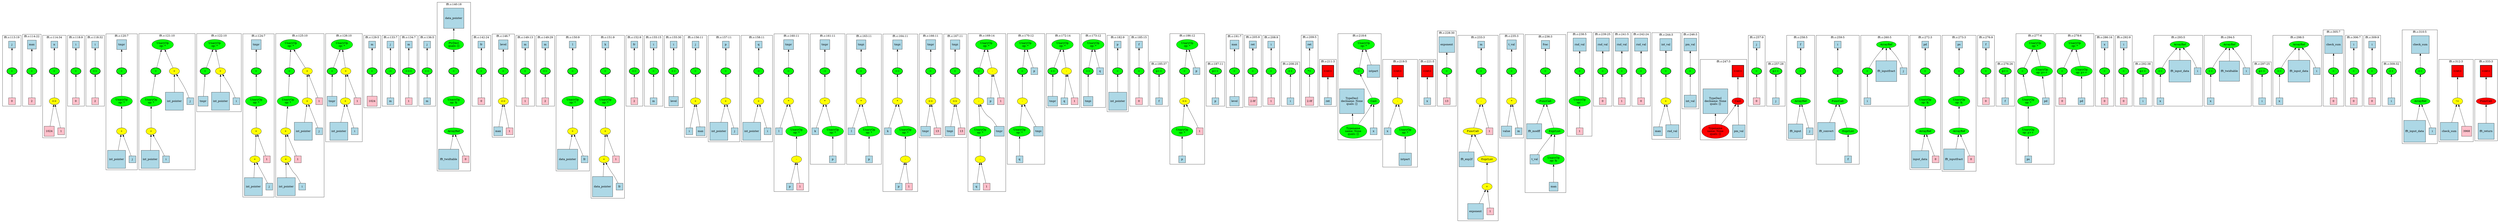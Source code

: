 strict graph "" {
	graph [bb="0,0,11601,1003",
		newrank=true
	];
	node [label="\N"];
	{
		graph [rank=same,
			rankdir=LR
		];
		rank2	[height=0.5,
			label="",
			pos="0.5,680.5",
			style=invis,
			width=0.013889];
		116	[fillcolor=green,
			height=0.5,
			label="=",
			pos="50.5,680.5",
			style="filled,bold",
			width=0.75];
		rank2 -- 116	[pos="1.2812,680.5 8.5872,680.5 15.893,680.5 23.199,680.5",
			style=invis];
		123	[fillcolor=green,
			height=0.5,
			label="=",
			pos="137.5,680.5",
			style="filled,bold",
			width=0.75];
		116 -- 123	[pos="77.688,680.5 88.591,680.5 99.494,680.5 110.4,680.5",
			style=invis];
		130	[fillcolor=green,
			height=0.5,
			label="=",
			pos="242.5,680.5",
			style="filled,bold",
			width=0.75];
		123 -- 130	[pos="164.57,680.5 181.52,680.5 198.46,680.5 215.41,680.5",
			style=invis];
		138	[fillcolor=green,
			height=0.5,
			label="=",
			pos="344.5,680.5",
			style="filled,bold",
			width=0.75];
		130 -- 138	[pos="269.59,680.5 285.49,680.5 301.39,680.5 317.29,680.5",
			style=invis];
		146	[fillcolor=green,
			height=0.5,
			label="+=",
			pos="429.5,680.5",
			style="filled,bold",
			width=0.75];
		138 -- 146	[pos="371.73,680.5 381.96,680.5 392.19,680.5 402.42,680.5",
			style=invis];
		155	[fillcolor=green,
			height=0.5,
			label="=",
			pos="550.5,680.5",
			style="filled,bold",
			width=0.75];
		146 -- 155	[pos="456.91,680.5 479.09,680.5 501.27,680.5 523.45,680.5",
			style=invis];
		161	[fillcolor=green,
			height=0.5,
			label="=",
			pos="701.5,680.5",
			style="filled,bold",
			width=0.75];
		155 -- 161	[pos="577.63,680.5 609.89,680.5 642.15,680.5 674.4,680.5",
			style=invis];
		170	[fillcolor=green,
			height=0.5,
			label="=",
			pos="932.5,680.5",
			style="filled,bold",
			width=0.75];
		161 -- 170	[pos="710.8,697.46 721.01,714.12 739.11,738.51 762.5,749 787.24,760.1 860.45,761.51 884.5,749 904.98,738.34 918.54,714.5 925.87,697.96",
			style=invis];
		176	[fillcolor=green,
			height=0.5,
			label="=",
			pos="1169.5,680.5",
			style="filled,bold",
			width=0.75];
		170 -- 176	[pos="938.78,698.25 945.69,714.76 958.53,738.35 978.5,749 1002.4,761.75 1075.4,759.33 1100.5,749 1125.8,738.58 1146.7,713.92 1158.6,697.21",
			style=invis];
		184	[fillcolor=green,
			height=0.5,
			label="=",
			pos="1332.5,680.5",
			style="filled,bold",
			width=0.75];
		176 -- 184	[pos="1196.6,680.5 1232.8,680.5 1269.1,680.5 1305.4,680.5",
			style=invis];
		197	[fillcolor=green,
			height=0.5,
			label="=",
			pos="1546.5,680.5",
			style="filled,bold",
			width=0.75];
		184 -- 197	[pos="1340.6,697.72 1349.5,714.33 1365.5,738.45 1387.5,749 1409.7,759.67 1476.6,760.39 1498.5,749 1519,738.34 1532.5,714.5 1539.9,697.96",
			style=invis];
		205	[fillcolor=green,
			height=0.5,
			label="=",
			pos="1742.5,680.5",
			style="filled,bold",
			width=0.75];
		197 -- 205	[pos="1552.5,698.24 1559.2,714.73 1571.7,738.32 1591.5,749 1611.3,759.66 1672.5,759.17 1692.5,749 1713.4,738.4 1727.6,714.54 1735.4,697.98",
			style=invis];
		218	[fillcolor=green,
			height=0.5,
			label="-=",
			pos="1824.5,680.5",
			style="filled,bold",
			width=0.75];
		205 -- 218	[pos="1769.7,680.5 1778.9,680.5 1788,680.5 1797.1,680.5",
			style=invis];
		221	[fillcolor=green,
			height=0.5,
			label=">>=",
			pos="1906.5,680.5",
			style="filled,bold",
			width=0.75];
		218 -- 221	[pos="1851.7,680.5 1860.9,680.5 1870,680.5 1879.1,680.5",
			style=invis];
		224	[fillcolor=green,
			height=0.5,
			label="+=",
			pos="1988.5,680.5",
			style="filled,bold",
			width=0.75];
		221 -- 224	[pos="1933.7,680.5 1942.9,680.5 1952,680.5 1961.1,680.5",
			style=invis];
		228	[fillcolor=green,
			height=0.5,
			label="=",
			pos="2111.5,680.5",
			style="filled,bold",
			width=0.75];
		224 -- 228	[pos="2015.9,680.5 2038.7,680.5 2061.5,680.5 2084.2,680.5",
			style=invis];
		247	[fillcolor=green,
			height=0.5,
			label="=",
			pos="2237.5,680.5",
			style="filled,bold",
			width=0.75];
		228 -- 247	[pos="2138.6,680.5 2162.5,680.5 2186.5,680.5 2210.4,680.5",
			style=invis];
		266	[fillcolor=green,
			height=0.5,
			label="=",
			pos="2341.5,680.5",
			style="filled,bold",
			width=0.75];
		247 -- 266	[pos="2264.7,680.5 2281.2,680.5 2297.7,680.5 2314.2,680.5",
			style=invis];
		273	[fillcolor=green,
			height=0.5,
			label="=",
			pos="2445.5,680.5",
			style="filled,bold",
			width=0.75];
		266 -- 273	[pos="2368.7,680.5 2385.2,680.5 2401.7,680.5 2418.2,680.5",
			style=invis];
		279	[fillcolor=green,
			height=0.5,
			label="+=",
			pos="2533.5,680.5",
			style="filled,bold",
			width=0.75];
		273 -- 279	[pos="2472.7,680.5 2483.9,680.5 2495.2,680.5 2506.4,680.5",
			style=invis];
		283	[fillcolor=green,
			height=0.5,
			label="=",
			pos="2658.5,680.5",
			style="filled,bold",
			width=0.75];
		279 -- 283	[pos="2560.8,680.5 2584.4,680.5 2607.9,680.5 2631.4,680.5",
			style=invis];
		289	[fillcolor=green,
			height=0.5,
			label="=",
			pos="2820.5,680.5",
			style="filled,bold",
			width=0.75];
		283 -- 289	[pos="2685.7,680.5 2721.6,680.5 2757.5,680.5 2793.4,680.5",
			style=invis];
		297	[fillcolor=green,
			height=0.5,
			label="+=",
			pos="2942.5,680.5",
			style="filled,bold",
			width=0.75];
		289 -- 297	[pos="2847.7,680.5 2870.3,680.5 2892.9,680.5 2915.5,680.5",
			style=invis];
		302	[fillcolor=green,
			height=0.5,
			label="=",
			pos="3027.5,680.5",
			style="filled,bold",
			width=0.75];
		297 -- 302	[pos="2969.7,680.5 2980,680.5 2990.2,680.5 3000.4,680.5",
			style=invis];
		308	[fillcolor=green,
			height=0.5,
			label="+=",
			pos="3115.5,680.5",
			style="filled,bold",
			width=0.75];
		302 -- 308	[pos="3054.7,680.5 3065.9,680.5 3077.2,680.5 3088.4,680.5",
			style=invis];
		312	[fillcolor=green,
			height=0.5,
			label="=",
			pos="3219.5,680.5",
			style="filled,bold",
			width=0.75];
		308 -- 312	[pos="3142.7,680.5 3159.2,680.5 3175.7,680.5 3192.2,680.5",
			style=invis];
		317	[fillcolor=green,
			height=0.5,
			label="=",
			pos="3361.5,680.5",
			style="filled,bold",
			width=0.75];
		312 -- 317	[pos="3246.7,680.5 3275.8,680.5 3305,680.5 3334.1,680.5",
			style=invis];
		322	[fillcolor=green,
			height=0.5,
			label="=",
			pos="3515.5,680.5",
			style="filled,bold",
			width=0.75];
		317 -- 322	[pos="3388.6,680.5 3421.8,680.5 3455,680.5 3488.2,680.5",
			style=invis];
		327	[fillcolor=green,
			height=0.5,
			label="=",
			pos="3663.5,680.5",
			style="filled,bold",
			width=0.75];
		322 -- 327	[pos="3542.7,680.5 3573.8,680.5 3605,680.5 3636.1,680.5",
			style=invis];
		335	[fillcolor=green,
			height=0.5,
			label="-=",
			pos="3835.5,680.5",
			style="filled,bold",
			width=0.75];
		327 -- 335	[pos="3690.7,680.5 3729.9,680.5 3769.1,680.5 3808.4,680.5",
			style=invis];
		341	[fillcolor=green,
			height=0.5,
			label="=",
			pos="4007.5,680.5",
			style="filled,bold",
			width=0.75];
		335 -- 341	[pos="3862.7,680.5 3901.9,680.5 3941.1,680.5 3980.4,680.5",
			style=invis];
		347	[fillcolor=green,
			height=0.5,
			label="+=",
			pos="4179.5,680.5",
			style="filled,bold",
			width=0.75];
		341 -- 347	[pos="4034.7,680.5 4073.9,680.5 4113.1,680.5 4152.4,680.5",
			style=invis];
		355	[fillcolor=green,
			height=0.5,
			label="=",
			pos="4336.5,680.5",
			style="filled,bold",
			width=0.75];
		347 -- 355	[pos="4206.8,680.5 4241,680.5 4275.2,680.5 4309.4,680.5",
			style=invis];
		360	[fillcolor=green,
			height=0.5,
			label="=",
			pos="4457.5,680.5",
			style="filled,bold",
			width=0.75];
		355 -- 360	[pos="4363.9,680.5 4386.1,680.5 4408.3,680.5 4430.4,680.5",
			style=invis];
		365	[fillcolor=green,
			height=0.5,
			label="=",
			pos="4556.5,680.5",
			style="filled,bold",
			width=0.75];
		360 -- 365	[pos="4484.6,680.5 4499.5,680.5 4514.4,680.5 4529.2,680.5",
			style=invis];
		376	[fillcolor=green,
			height=0.5,
			label="=",
			pos="4775.5,680.5",
			style="filled,bold",
			width=0.75];
		365 -- 376	[pos="4562.5,698.24 4569.2,714.73 4581.7,738.32 4601.5,749 4637.9,768.63 4655.7,763.21 4694.5,749 4722.9,738.62 4748.1,713.42 4762.6,696.66",
			style=invis];
		383	[fillcolor=green,
			height=0.5,
			label="+=",
			pos="4920.5,680.5",
			style="filled,bold",
			width=0.75];
		376 -- 383	[pos="4781.5,698.24 4788.2,714.73 4800.7,738.32 4820.5,749 4840.8,759.97 4852,759.67 4872.5,749 4893,738.34 4906.5,714.5 4913.9,697.96",
			style=invis];
		389	[fillcolor=green,
			height=0.5,
			label="+=",
			pos="5096.5,680.5",
			style="filled,bold",
			width=0.75];
		383 -- 389	[pos="4926.5,698.24 4933.2,714.73 4945.7,738.32 4965.5,749 4998,766.52 5015.8,766.03 5048.5,749 5069,738.34 5082.5,714.5 5089.9,697.96",
			style=invis];
		397	[fillcolor=green,
			height=0.5,
			label="=",
			pos="5239.5,680.5",
			style="filled,bold",
			width=0.75];
		389 -- 397	[pos="5102.5,698.24 5109.2,714.73 5121.7,738.32 5141.5,749 5156.8,757.23 5164.7,756.22 5180.5,749 5203.3,738.53 5220.7,714.39 5230.5,697.76",
			style=invis];
		402	[fillcolor=green,
			height=0.5,
			label="=",
			pos="5333.5,680.5",
			style="filled,bold",
			width=0.75];
		397 -- 402	[pos="5266.7,680.5 5279.9,680.5 5293.1,680.5 5306.4,680.5",
			style=invis];
		410	[fillcolor=green,
			height=0.5,
			label="p++",
			pos="5421.5,680.5",
			style="filled,bold",
			width=0.75];
		402 -- 410	[pos="5360.7,680.5 5371.9,680.5 5383.2,680.5 5394.4,680.5",
			style=invis];
		413	[fillcolor=green,
			height=0.5,
			label="=",
			pos="5534.5,680.5",
			style="filled,bold",
			width=0.75];
		410 -- 413	[pos="5448.9,680.5 5468.4,680.5 5487.9,680.5 5507.4,680.5",
			style=invis];
		420	[fillcolor=green,
			height=0.5,
			label="p++",
			pos="5681.5,680.5",
			style="filled,bold",
			width=0.75];
		413 -- 420	[pos="5540.5,698.24 5547.2,714.73 5559.7,738.32 5579.5,749 5598.7,759.34 5608.9,758.59 5628.5,749 5650,738.47 5665.2,714.59 5673.7,698.02",
			style=invis];
		422	[fillcolor=green,
			height=0.5,
			label="=",
			pos="5766.5,680.5",
			style="filled,bold",
			width=0.75];
		420 -- 422	[pos="5708.7,680.5 5719,680.5 5729.2,680.5 5739.4,680.5",
			style=invis];
		438	[fillcolor=green,
			height=0.5,
			label="=",
			pos="5848.5,680.5",
			style="filled,bold",
			width=0.75];
		422 -- 438	[pos="5793.7,680.5 5802.9,680.5 5812,680.5 5821.1,680.5",
			style=invis];
		444	[fillcolor=green,
			height=0.5,
			label="=",
			pos="5930.5,680.5",
			style="filled,bold",
			width=0.75];
		438 -- 444	[pos="5875.7,680.5 5884.9,680.5 5894,680.5 5903.1,680.5",
			style=invis];
		450	[fillcolor=green,
			height=0.5,
			label="++",
			pos="6015.5,680.5",
			style="filled,bold",
			width=0.75];
		444 -- 450	[pos="5957.7,680.5 5968,680.5 5978.2,680.5 5988.4,680.5",
			style=invis];
		452	[fillcolor=green,
			height=0.5,
			label="*=",
			pos="6100.5,680.5",
			style="filled,bold",
			width=0.75];
		450 -- 452	[pos="6042.7,680.5 6053,680.5 6063.2,680.5 6073.4,680.5",
			style=invis];
		455	[fillcolor=red,
			height=0.65278,
			label="\<ret\>",
			pos="6182.5,680.5",
			shape=square,
			style="filled,bold",
			width=0.65278];
		452 -- 455	[pos="6127.7,680.5 6138.1,680.5 6148.6,680.5 6159,680.5",
			style=invis];
		474	[fillcolor=green,
			height=0.5,
			label="=",
			pos="6316.5,680.5",
			style="filled,bold",
			width=0.75];
		455 -- 474	[pos="6206.1,680.5 6233.8,680.5 6261.6,680.5 6289.3,680.5",
			style=invis];
		482	[fillcolor=red,
			height=0.65278,
			label="\<ret\>",
			pos="6501.5,680.5",
			shape=square,
			style="filled,bold",
			width=0.65278];
		474 -- 482	[pos="6322.5,698.24 6329.2,714.73 6341.7,738.32 6361.5,749 6383,760.61 6393.4,757.13 6416.5,749 6441.7,740.11 6464.9,720.23 6480.7,704.17",
			style=invis];
		487	[fillcolor=red,
			height=0.65278,
			label="\<ret\>",
			pos="6638.5,680.5",
			shape=square,
			style="filled,bold",
			width=0.65278];
		482 -- 487	[pos="6525,680.5 6554.9,680.5 6584.7,680.5 6614.6,680.5",
			style=invis];
		511	[fillcolor=green,
			height=0.5,
			label="=",
			pos="6724.5,680.5",
			style="filled,bold",
			width=0.75];
		487 -- 511	[pos="6662,680.5 6673.7,680.5 6685.4,680.5 6697.2,680.5",
			style=invis];
		524	[fillcolor=green,
			height=0.5,
			label="=",
			pos="6877.5,680.5",
			style="filled,bold",
			width=0.75];
		511 -- 524	[pos="6751.7,680.5 6784.6,680.5 6817.5,680.5 6850.5,680.5",
			style=invis];
		534	[fillcolor=green,
			height=0.5,
			label="=",
			pos="7024.5,680.5",
			style="filled,bold",
			width=0.75];
		524 -- 534	[pos="6904.8,680.5 6935.6,680.5 6966.5,680.5 6997.4,680.5",
			style=invis];
		539	[fillcolor=green,
			height=0.5,
			label="=",
			pos="7184.5,680.5",
			style="filled,bold",
			width=0.75];
		534 -- 539	[pos="7051.7,680.5 7086.9,680.5 7122.1,680.5 7157.3,680.5",
			style=invis];
		552	[fillcolor=green,
			height=0.5,
			label="=",
			pos="7341.5,680.5",
			style="filled,bold",
			width=0.75];
		539 -- 552	[pos="7211.8,680.5 7246,680.5 7280.2,680.5 7314.4,680.5",
			style=invis];
		561	[fillcolor=green,
			height=0.5,
			label="=",
			pos="7444.5,680.5",
			style="filled,bold",
			width=0.75];
		552 -- 561	[pos="7368.9,680.5 7385,680.5 7401.2,680.5 7417.3,680.5",
			style=invis];
		565	[fillcolor=green,
			height=0.5,
			label="=",
			pos="7529.5,680.5",
			style="filled,bold",
			width=0.75];
		561 -- 565	[pos="7471.7,680.5 7482,680.5 7492.2,680.5 7502.4,680.5",
			style=invis];
		572	[fillcolor=green,
			height=0.5,
			label="=",
			pos="7614.5,680.5",
			style="filled,bold",
			width=0.75];
		565 -- 572	[pos="7556.7,680.5 7567,680.5 7577.2,680.5 7587.4,680.5",
			style=invis];
		575	[fillcolor=green,
			height=0.5,
			label="=",
			pos="7728.5,680.5",
			style="filled,bold",
			width=0.75];
		572 -- 575	[pos="7641.7,680.5 7661.6,680.5 7681.5,680.5 7701.4,680.5",
			style=invis];
		580	[fillcolor=green,
			height=0.5,
			label="=",
			pos="7841.5,680.5",
			style="filled,bold",
			width=0.75];
		575 -- 580	[pos="7755.9,680.5 7775.4,680.5 7794.9,680.5 7814.4,680.5",
			style=invis];
		583	[fillcolor=red,
			height=0.65278,
			label="\<ret\>",
			pos="8055.5,680.5",
			shape=square,
			style="filled,bold",
			width=0.65278];
		580 -- 583	[pos="7868.7,680.5 7923,680.5 7977.4,680.5 8031.8,680.5",
			style=invis];
		610	[fillcolor=green,
			height=0.5,
			label="=",
			pos="8141.5,680.5",
			style="filled,bold",
			width=0.75];
		583 -- 610	[pos="8079,680.5 8090.7,680.5 8102.4,680.5 8114.2,680.5",
			style=invis];
		616	[fillcolor=green,
			height=0.5,
			label="p++",
			pos="8226.5,680.5",
			style="filled,bold",
			width=0.75];
		610 -- 616	[pos="8168.7,680.5 8179,680.5 8189.2,680.5 8199.4,680.5",
			style=invis];
		619	[fillcolor=green,
			height=0.5,
			label="=",
			pos="8341.5,680.5",
			style="filled,bold",
			width=0.75];
		616 -- 619	[pos="8253.9,680.5 8274.1,680.5 8294.3,680.5 8314.5,680.5",
			style=invis];
		624	[fillcolor=green,
			height=0.5,
			label="=",
			pos="8513.5,680.5",
			style="filled,bold",
			width=0.75];
		619 -- 624	[pos="8368.7,680.5 8407.9,680.5 8447.1,680.5 8486.4,680.5",
			style=invis];
		630	[fillcolor=green,
			height=0.5,
			label="=",
			pos="8654.5,680.5",
			style="filled,bold",
			width=0.75];
		624 -- 630	[pos="8540.8,680.5 8569.6,680.5 8598.5,680.5 8627.4,680.5",
			style=invis];
		659	[fillcolor=green,
			height=0.5,
			label="=",
			pos="8931.5,680.5",
			style="filled,bold",
			width=0.75];
		630 -- 659	[pos="8660.8,698.25 8667.7,714.76 8680.5,738.35 8700.5,749 8729.1,764.26 8815.9,759.79 8846.5,749 8876,738.6 8902.8,713.15 8918.1,696.37",
			style=invis];
		665	[fillcolor=green,
			height=0.5,
			label="=",
			pos="9091.5,680.5",
			style="filled,bold",
			width=0.75];
		659 -- 665	[pos="8958.7,680.5 8993.9,680.5 9029.1,680.5 9064.3,680.5",
			style=invis];
		673	[fillcolor=green,
			height=0.5,
			label="=",
			pos="9216.5,680.5",
			style="filled,bold",
			width=0.75];
		665 -- 673	[pos="9118.8,680.5 9142.4,680.5 9165.9,680.5 9189.4,680.5",
			style=invis];
		679	[fillcolor=green,
			height=0.5,
			label="p++",
			pos="9301.5,680.5",
			style="filled,bold",
			width=0.75];
		673 -- 679	[pos="9243.7,680.5 9254,680.5 9264.2,680.5 9274.4,680.5",
			style=invis];
		682	[fillcolor=green,
			height=0.5,
			label="=",
			pos="9384.5,680.5",
			style="filled,bold",
			width=0.75];
		679 -- 682	[pos="9328.7,680.5 9338.3,680.5 9347.9,680.5 9357.5,680.5",
			style=invis];
		689	[fillcolor=green,
			height=0.5,
			label="=",
			pos="9574.5,680.5",
			style="filled,bold",
			width=0.75];
		682 -- 689	[pos="9390.5,698.24 9397.2,714.73 9409.7,738.32 9429.5,749 9448.5,759.24 9507.4,758.95 9526.5,749 9547,738.34 9560.5,714.5 9567.9,697.96",
			style=invis];
		707	[fillcolor=green,
			height=0.5,
			label="=",
			pos="9769.5,680.5",
			style="filled,bold",
			width=0.75];
		689 -- 707	[pos="9580.5,698.24 9587.2,714.73 9599.7,738.32 9619.5,749 9638.5,759.24 9697.1,758.49 9716.5,749 9738,738.47 9753.2,714.59 9761.7,698.02",
			style=invis];
		717	[fillcolor=green,
			height=0.5,
			label="=",
			pos="9854.5,680.5",
			style="filled,bold",
			width=0.75];
		707 -- 717	[pos="9796.7,680.5 9807,680.5 9817.2,680.5 9827.4,680.5",
			style=invis];
		727	[fillcolor=green,
			height=0.5,
			label="p++",
			pos="9939.5,680.5",
			style="filled,bold",
			width=0.75];
		717 -- 727	[pos="9881.7,680.5 9892,680.5 9902.2,680.5 9912.4,680.5",
			style=invis];
		730	[fillcolor=green,
			height=0.5,
			label="+=",
			pos="10022,680.5",
			style="filled,bold",
			width=0.75];
		727 -- 730	[pos="9966.7,680.5 9976.3,680.5 9985.9,680.5 9995.5,680.5",
			style=invis];
		735	[fillcolor=green,
			height=0.5,
			label="+=",
			pos="10266,680.5",
			style="filled,bold",
			width=0.75];
		730 -- 735	[pos="10029,698.25 10036,714.76 10049,738.35 10068,749 10098,764.68 10189,764.39 10218,749 10239,738.34 10253,714.5 10260,697.96",
			style=invis];
		747	[fillcolor=green,
			height=0.5,
			label="p++",
			pos="10508,680.5",
			style="filled,bold",
			width=0.75];
		735 -- 747	[pos="10273,698.24 10279,714.73 10292,738.32 10312,749 10339,764.09 10426,763 10454,749 10476,738.47 10491,714.59 10500,698.02",
			style=invis];
		749	[fillcolor=green,
			height=0.5,
			label="+=",
			pos="10590,680.5",
			style="filled,bold",
			width=0.75];
		747 -- 749	[pos="10535,680.5 10544,680.5 10554,680.5 10563,680.5",
			style=invis];
		764	[fillcolor=green,
			height=0.5,
			label="=",
			pos="10846,680.5",
			style="filled,bold",
			width=0.75];
		749 -- 764	[pos="10597,698.25 10604,714.76 10617,738.35 10636,749 10666,764.68 10756,762.77 10786,749 10810,738.49 10827,714.11 10837,697.46",
			style=invis];
		768	[fillcolor=green,
			height=0.5,
			label="=",
			pos="10938,680.5",
			style="filled,bold",
			width=0.75];
		764 -- 768	[pos="10874,680.5 10886,680.5 10899,680.5 10911,680.5",
			style=invis];
		774	[fillcolor=green,
			height=0.5,
			label="=",
			pos="11020,680.5",
			style="filled,bold",
			width=0.75];
		768 -- 774	[pos="10966,680.5 10975,680.5 10984,680.5 10993,680.5",
			style=invis];
		782	[fillcolor=green,
			height=0.5,
			label="++",
			pos="11106,680.5",
			style="filled,bold",
			width=0.75];
		774 -- 782	[pos="11048,680.5 11058,680.5 11068,680.5 11078,680.5",
			style=invis];
		784	[fillcolor=green,
			height=0.5,
			label="+=",
			pos="11236,680.5",
			style="filled,bold",
			width=0.75];
		782 -- 784	[pos="11133,680.5 11158,680.5 11184,680.5 11209,680.5",
			style=invis];
		789	[fillcolor=red,
			height=0.65278,
			label="\<ret\>",
			pos="11410,680.5",
			shape=square,
			style="filled,bold",
			width=0.65278];
		784 -- 789	[pos="11264,680.5 11304,680.5 11345,680.5 11386,680.5",
			style=invis];
		825	[fillcolor=red,
			height=0.65278,
			label="\<ret\>",
			pos="11540,680.5",
			shape=square,
			style="filled,bold",
			width=0.65278];
		789 -- 825	[pos="11433,680.5 11461,680.5 11489,680.5 11517,680.5",
			style=invis];
		end	[height=0.5,
			label="",
			pos="11600,680.5",
			style=invis,
			width=0.013889];
		825 -- end	[pos="11564,680.5 11576,680.5 11588,680.5 11600,680.5",
			style=invis];
	}
	subgraph cluster322 {
		graph [bb="3437.5,363.5,3583.5,851",
			label="fft.c:158:11",
			lheight=0.21,
			lp="3510.5,839.5",
			lwidth=0.89
		];
		322;
		324	[fillcolor=yellow,
			height=0.5,
			label="+",
			pos="3515.5,545",
			style=filled,
			width=0.75];
		322 -- 324	[dir=back,
			pos="s,3515.5,662.32 3515.5,652.1 3515.5,625.4 3515.5,585.61 3515.5,563.11"];
		325	[fillcolor=lightblue,
			height=1.0556,
			label=int_pointer,
			pos="3483.5,409.5",
			shape=square,
			style=filled,
			width=1.0556];
		324 -- 325	[dir=back,
			pos="s,3511.4,527.09 3509.1,517.14 3504.3,497.2 3497.7,469.75 3492.4,447.69"];
		326	[fillcolor=lightblue,
			height=0.5,
			label=i,
			pos="3557.5,409.5",
			shape=square,
			style=filled,
			width=0.5];
		324 -- 326	[dir=back,
			pos="s,3520.8,527.09 3523.9,517.25 3532.3,490.58 3545,450.39 3552.1,427.69"];
		323	[fillcolor=lightblue,
			height=0.5,
			label=q,
			pos="3515.5,802",
			shape=square,
			style=filled,
			width=0.5];
		323 -- 322	[dir=back,
			pos="s,3515.5,783.88 3515.5,773.69 3515.5,750.58 3515.5,718.19 3515.5,698.59"];
	}
	subgraph cluster161 {
		graph [bb="631.5,236.5,889.5,859.87",
			label="fft.c:121:10",
			lheight=0.21,
			lp="760.5,848.37",
			lwidth=0.89
		];
		161;
		166	[fillcolor=green,
			height=0.74639,
			label="UnaryOp
op: *",
			pos="686.5,545",
			style=filled,
			width=1.316];
		161 -- 166	[dir=back,
			pos="s,699.57,662.32 698.45,652.37 695.82,628.98 692.06,595.44 689.46,572.3"];
		167	[fillcolor=yellow,
			height=0.5,
			label="+",
			pos="686.5,409.5",
			style=filled,
			width=0.75];
		166 -- 167	[dir=back,
			pos="s,686.5,517.94 686.5,507.68 686.5,481.62 686.5,447.7 686.5,427.59"];
		168	[fillcolor=lightblue,
			height=1.0556,
			label=int_pointer,
			pos="681.5,282.5",
			shape=square,
			style=filled,
			width=1.0556];
		167 -- 168	[dir=back,
			pos="s,685.82,391.38 685.41,381.14 684.7,363.41 683.76,340.07 682.99,320.66"];
		169	[fillcolor=lightblue,
			height=0.5,
			label=i,
			pos="755.5,282.5",
			shape=square,
			style=filled,
			width=0.5];
		167 -- 169	[dir=back,
			pos="s,695.38,392.41 700.39,383.35 713.93,358.8 734.18,322.12 745.99,300.73"];
		162	[fillcolor=green,
			height=0.74639,
			label="UnaryOp
op: *",
			pos="737.5,802",
			style=filled,
			width=1.316];
		162 -- 161	[dir=back,
			pos="s,729.78,775.36 726.83,765.58 720.13,743.33 711.79,715.64 706.55,698.27"];
		163	[fillcolor=yellow,
			height=0.5,
			label="+",
			pos="789.5,680.5",
			style=filled,
			width=0.75];
		162 -- 163	[dir=back,
			pos="s,748.53,775.66 752.55,766.42 762.34,743.91 774.67,715.58 782.32,698"];
		164	[fillcolor=lightblue,
			height=1.0556,
			label=int_pointer,
			pos="789.5,545",
			shape=square,
			style=filled,
			width=1.0556];
		163 -- 164	[dir=back,
			pos="s,789.5,662.32 789.5,652.07 789.5,632.13 789.5,604.9 789.5,583.03"];
		165	[fillcolor=lightblue,
			height=0.5,
			label=j,
			pos="863.5,545",
			shape=square,
			style=filled,
			width=0.5];
		163 -- 165	[dir=back,
			pos="s,799.08,663.38 804.24,654.6 813.65,638.55 826.01,617.16 836.5,598 842.75,586.58 849.5,573.58 854.69,563.43"];
	}
	subgraph cluster317 {
		graph [bb="3283.5,363.5,3429.5,851",
			label="fft.c:157:11",
			lheight=0.21,
			lp="3356.5,839.5",
			lwidth=0.89
		];
		317;
		319	[fillcolor=yellow,
			height=0.5,
			label="+",
			pos="3361.5,545",
			style=filled,
			width=0.75];
		317 -- 319	[dir=back,
			pos="s,3361.5,662.32 3361.5,652.1 3361.5,625.4 3361.5,585.61 3361.5,563.11"];
		320	[fillcolor=lightblue,
			height=1.0556,
			label=int_pointer,
			pos="3329.5,409.5",
			shape=square,
			style=filled,
			width=1.0556];
		319 -- 320	[dir=back,
			pos="s,3357.4,527.09 3355.1,517.14 3350.3,497.2 3343.7,469.75 3338.4,447.69"];
		321	[fillcolor=lightblue,
			height=0.5,
			label=j,
			pos="3403.5,409.5",
			shape=square,
			style=filled,
			width=0.5];
		319 -- 321	[dir=back,
			pos="s,3366.8,527.09 3369.9,517.25 3378.3,490.58 3391,450.39 3398.1,427.69"];
		318	[fillcolor=lightblue,
			height=0.5,
			label=p,
			pos="3361.5,802",
			shape=square,
			style=filled,
			width=0.5];
		318 -- 317	[dir=back,
			pos="s,3361.5,783.88 3361.5,773.69 3361.5,750.58 3361.5,718.19 3361.5,698.59"];
	}
	subgraph cluster341 {
		graph [bb="3935.5,256.5,4099.5,854",
			label="fft.c:163:11",
			lheight=0.21,
			lp="4017.5,842.5",
			lwidth=0.89
		];
		341;
		343	[fillcolor=yellow,
			height=0.5,
			label="*",
			pos="4007.5,545",
			style=filled,
			width=0.75];
		341 -- 343	[dir=back,
			pos="s,4007.5,662.32 4007.5,652.1 4007.5,625.4 4007.5,585.61 4007.5,563.11"];
		344	[fillcolor=lightblue,
			height=0.5,
			label=l,
			pos="3961.5,409.5",
			shape=square,
			style=filled,
			width=0.5];
		343 -- 344	[dir=back,
			pos="s,4001.8,527.36 3998.5,517.9 3989.3,491.26 3975.3,450.66 3967.5,427.77"];
		345	[fillcolor=green,
			height=0.74639,
			label="UnaryOp
op: *",
			pos="4044.5,409.5",
			style=filled,
			width=1.316];
		343 -- 345	[dir=back,
			pos="s,4012.2,527.09 4014.9,517.41 4021.4,493.88 4030.8,459.75 4037.3,436.43"];
		346	[fillcolor=lightblue,
			height=0.5,
			label=p,
			pos="4044.5,282.5",
			shape=square,
			style=filled,
			width=0.5];
		345 -- 346	[dir=back,
			pos="s,4044.5,382.6 4044.5,372.56 4044.5,348.9 4044.5,318.99 4044.5,300.56"];
		342	[fillcolor=lightblue,
			height=0.58333,
			label=tmpi,
			pos="4007.5,802",
			shape=square,
			style=filled,
			width=0.58333];
		342 -- 341	[dir=back,
			pos="s,4007.5,781 4007.5,770.84 4007.5,748.09 4007.5,717.67 4007.5,698.85"];
	}
	subgraph cluster312 {
		graph [bb="3163.5,381,3275.5,851",
			label="fft.c:156:11",
			lheight=0.21,
			lp="3219.5,839.5",
			lwidth=0.89
		];
		312;
		314	[fillcolor=yellow,
			height=0.5,
			label="+",
			pos="3219.5,545",
			style=filled,
			width=0.75];
		312 -- 314	[dir=back,
			pos="s,3219.5,662.32 3219.5,652.1 3219.5,625.4 3219.5,585.61 3219.5,563.11"];
		315	[fillcolor=lightblue,
			height=0.5,
			label=i,
			pos="3189.5,409.5",
			shape=square,
			style=filled,
			width=0.5];
		314 -- 315	[dir=back,
			pos="s,3215.7,527.09 3213.5,517.25 3207.5,490.58 3198.5,450.39 3193.4,427.69"];
		316	[fillcolor=lightblue,
			height=0.56944,
			label=max,
			pos="3246.5,409.5",
			shape=square,
			style=filled,
			width=0.56944];
		314 -- 316	[dir=back,
			pos="s,3222.9,527.09 3224.9,517.26 3230.1,491.58 3237.8,453.37 3242.5,430.31"];
		313	[fillcolor=lightblue,
			height=0.5,
			label=j,
			pos="3219.5,802",
			shape=square,
			style=filled,
			width=0.5];
		313 -- 312	[dir=back,
			pos="s,3219.5,783.88 3219.5,773.69 3219.5,750.58 3219.5,718.19 3219.5,698.59"];
	}
	subgraph cluster308 {
		graph [bb="3075.5,515.5,3155.5,851",
			label="fft.c:155:30",
			lheight=0.21,
			lp="3115.5,839.5",
			lwidth=0.89
		];
		308;
		310	[fillcolor=lightblue,
			height=0.59722,
			label=level,
			pos="3115.5,545",
			shape=square,
			style=filled,
			width=0.59722];
		308 -- 310	[dir=back,
			pos="s,3115.5,662.32 3115.5,652.25 3115.5,626.87 3115.5,589.6 3115.5,566.61"];
		309	[fillcolor=lightblue,
			height=0.5,
			label=i,
			pos="3115.5,802",
			shape=square,
			style=filled,
			width=0.5];
		309 -- 308	[dir=back,
			pos="s,3115.5,783.88 3115.5,773.69 3115.5,750.58 3115.5,718.19 3115.5,698.59"];
	}
	subgraph cluster155 {
		graph [bb="477.5,236.5,623.5,854.5",
			label="fft.c:120:7",
			lheight=0.21,
			lp="550.5,843",
			lwidth=0.81
		];
		155;
		157	[fillcolor=green,
			height=0.74639,
			label="UnaryOp
op: *",
			pos="550.5,545",
			style=filled,
			width=1.316];
		155 -- 157	[dir=back,
			pos="s,550.5,662.32 550.5,652.05 550.5,628.68 550.5,595.34 550.5,572.3"];
		158	[fillcolor=yellow,
			height=0.5,
			label="+",
			pos="550.5,409.5",
			style=filled,
			width=0.75];
		157 -- 158	[dir=back,
			pos="s,550.5,517.94 550.5,507.68 550.5,481.62 550.5,447.7 550.5,427.59"];
		159	[fillcolor=lightblue,
			height=1.0556,
			label=int_pointer,
			pos="523.5,282.5",
			shape=square,
			style=filled,
			width=1.0556];
		158 -- 159	[dir=back,
			pos="s,546.86,391.64 544.7,381.64 540.85,363.81 535.74,340.17 531.5,320.56"];
		160	[fillcolor=lightblue,
			height=0.5,
			label=j,
			pos="597.5,282.5",
			shape=square,
			style=filled,
			width=0.5];
		158 -- 160	[dir=back,
			pos="s,556.74,391.9 560.29,382.46 569.54,357.87 583.14,321.69 591.08,300.57"];
		156	[fillcolor=lightblue,
			height=0.59722,
			label=tmpr,
			pos="550.5,802",
			shape=square,
			style=filled,
			width=0.59722];
		156 -- 155	[dir=back,
			pos="s,550.5,780.46 550.5,770.28 550.5,747.52 550.5,717.34 550.5,698.68"];
	}
	subgraph cluster302 {
		graph [bb="2987.5,519,3067.5,851",
			label="fft.c:155:15",
			lheight=0.21,
			lp="3027.5,839.5",
			lwidth=0.89
		];
		302;
		304	[fillcolor=lightblue,
			height=0.5,
			label=m,
			pos="3027.5,545",
			shape=square,
			style=filled,
			width=0.5];
		302 -- 304	[dir=back,
			pos="s,3027.5,662.32 3027.5,652.1 3027.5,625.4 3027.5,585.61 3027.5,563.11"];
		303	[fillcolor=lightblue,
			height=0.5,
			label=i,
			pos="3027.5,802",
			shape=square,
			style=filled,
			width=0.5];
		303 -- 302	[dir=back,
			pos="s,3027.5,783.88 3027.5,773.69 3027.5,750.58 3027.5,718.19 3027.5,698.59"];
	}
	subgraph cluster297 {
		graph [bb="2905.5,519,2979.5,851",
			label="fft.c:152:9",
			lheight=0.21,
			lp="2942.5,839.5",
			lwidth=0.81
		];
		297;
		299	[fillcolor=pink,
			height=0.5,
			label=2,
			pos="2942.5,545",
			shape=square,
			style=filled,
			width=0.5];
		297 -- 299	[dir=back,
			pos="s,2942.5,662.32 2942.5,652.1 2942.5,625.4 2942.5,585.61 2942.5,563.11"];
		298	[fillcolor=lightblue,
			height=0.5,
			label=fr,
			pos="2942.5,802",
			shape=square,
			style=filled,
			width=0.5];
		298 -- 297	[dir=back,
			pos="s,2942.5,783.88 2942.5,773.69 2942.5,750.58 2942.5,718.19 2942.5,698.59"];
	}
	subgraph cluster289 {
		graph [bb="2743.5,110,2897.5,851",
			label="fft.c:151:9",
			lheight=0.21,
			lp="2820.5,839.5",
			lwidth=0.81
		];
		289;
		291	[fillcolor=green,
			height=0.74639,
			label="UnaryOp
op: *",
			pos="2820.5,545",
			style=filled,
			width=1.316];
		289 -- 291	[dir=back,
			pos="s,2820.5,662.32 2820.5,652.05 2820.5,628.68 2820.5,595.34 2820.5,572.3"];
		292	[fillcolor=yellow,
			height=0.5,
			label="+",
			pos="2820.5,409.5",
			style=filled,
			width=0.75];
		291 -- 292	[dir=back,
			pos="s,2820.5,517.94 2820.5,507.68 2820.5,481.62 2820.5,447.7 2820.5,427.59"];
		293	[fillcolor=yellow,
			height=0.5,
			label="+",
			pos="2800.5,282.5",
			style=filled,
			width=0.75];
		292 -- 293	[dir=back,
			pos="s,2817.8,391.38 2816.1,381.25 2812.2,356.63 2806.5,321.17 2803.2,300.41"];
		296	[fillcolor=pink,
			height=0.5,
			label=1,
			pos="2863.5,282.5",
			shape=square,
			style=filled,
			width=0.5];
		292 -- 296	[dir=back,
			pos="s,2826.2,391.9 2829.6,382.14 2838,357.55 2850.4,321.6 2857.6,300.57"];
		290	[fillcolor=lightblue,
			height=0.5,
			label=k,
			pos="2820.5,802",
			shape=square,
			style=filled,
			width=0.5];
		290 -- 289	[dir=back,
			pos="s,2820.5,783.88 2820.5,773.69 2820.5,750.58 2820.5,718.19 2820.5,698.59"];
		294	[fillcolor=lightblue,
			height=1.1667,
			label=data_pointer,
			pos="2793.5,160",
			shape=square,
			style=filled,
			width=1.1667];
		293 -- 294	[dir=back,
			pos="s,2799.5,264.49 2798.9,254.11 2798,238.74 2796.9,219.25 2795.9,202.08"];
		295	[fillcolor=lightblue,
			height=0.5,
			label=fr,
			pos="2871.5,160",
			shape=square,
			style=filled,
			width=0.5];
		293 -- 295	[dir=back,
			pos="s,2810.1,265.25 2815.2,256.55 2829,233.11 2849.3,198.66 2861.4,178.16"];
	}
	subgraph cluster146 {
		graph [bb="389.5,519,469.5,851",
			label="fft.c:118:32",
			lheight=0.21,
			lp="429.5,839.5",
			lwidth=0.89
		];
		146;
		148	[fillcolor=pink,
			height=0.5,
			label=2,
			pos="429.5,545",
			shape=square,
			style=filled,
			width=0.5];
		146 -- 148	[dir=back,
			pos="s,429.5,662.32 429.5,652.1 429.5,625.4 429.5,585.61 429.5,563.11"];
		147	[fillcolor=lightblue,
			height=0.5,
			label=i,
			pos="429.5,802",
			shape=square,
			style=filled,
			width=0.5];
		147 -- 146	[dir=back,
			pos="s,429.5,783.88 429.5,773.69 429.5,750.58 429.5,718.19 429.5,698.59"];
	}
	subgraph cluster283 {
		graph [bb="2581.5,232.5,2735.5,851",
			label="fft.c:150:9",
			lheight=0.21,
			lp="2658.5,839.5",
			lwidth=0.81
		];
		283;
		285	[fillcolor=green,
			height=0.74639,
			label="UnaryOp
op: *",
			pos="2658.5,545",
			style=filled,
			width=1.316];
		283 -- 285	[dir=back,
			pos="s,2658.5,662.32 2658.5,652.05 2658.5,628.68 2658.5,595.34 2658.5,572.3"];
		286	[fillcolor=yellow,
			height=0.5,
			label="+",
			pos="2658.5,409.5",
			style=filled,
			width=0.75];
		285 -- 286	[dir=back,
			pos="s,2658.5,517.94 2658.5,507.68 2658.5,481.62 2658.5,447.7 2658.5,427.59"];
		287	[fillcolor=lightblue,
			height=1.1667,
			label=data_pointer,
			pos="2631.5,282.5",
			shape=square,
			style=filled,
			width=1.1667];
		286 -- 287	[dir=back,
			pos="s,2654.9,391.64 2652.7,381.52 2649.1,364.89 2644.4,343.23 2640.4,324.51"];
		288	[fillcolor=lightblue,
			height=0.5,
			label=fr,
			pos="2709.5,282.5",
			shape=square,
			style=filled,
			width=0.5];
		286 -- 288	[dir=back,
			pos="s,2665.3,391.9 2669.1,382.46 2679.2,357.87 2693.9,321.69 2702.5,300.57"];
		284	[fillcolor=lightblue,
			height=0.5,
			label=l,
			pos="2658.5,802",
			shape=square,
			style=filled,
			width=0.5];
		284 -- 283	[dir=back,
			pos="s,2658.5,783.88 2658.5,773.69 2658.5,750.58 2658.5,718.19 2658.5,698.59"];
	}
	subgraph cluster138 {
		graph [bb="307.5,519,381.5,851",
			label="fft.c:118:9",
			lheight=0.21,
			lp="344.5,839.5",
			lwidth=0.81
		];
		138;
		140	[fillcolor=pink,
			height=0.5,
			label=0,
			pos="344.5,545",
			shape=square,
			style=filled,
			width=0.5];
		138 -- 140	[dir=back,
			pos="s,344.5,662.32 344.5,652.1 344.5,625.4 344.5,585.61 344.5,563.11"];
		139	[fillcolor=lightblue,
			height=0.5,
			label=i,
			pos="344.5,802",
			shape=square,
			style=filled,
			width=0.5];
		139 -- 138	[dir=back,
			pos="s,344.5,783.88 344.5,773.69 344.5,750.58 344.5,718.19 344.5,698.59"];
	}
	subgraph cluster335 {
		graph [bb="3763.5,256.5,3927.5,854.5",
			label="fft.c:161:11",
			lheight=0.21,
			lp="3845.5,843",
			lwidth=0.89
		];
		335;
		337	[fillcolor=yellow,
			height=0.5,
			label="*",
			pos="3835.5,545",
			style=filled,
			width=0.75];
		335 -- 337	[dir=back,
			pos="s,3835.5,662.32 3835.5,652.1 3835.5,625.4 3835.5,585.61 3835.5,563.11"];
		338	[fillcolor=lightblue,
			height=0.5,
			label=k,
			pos="3789.5,409.5",
			shape=square,
			style=filled,
			width=0.5];
		337 -- 338	[dir=back,
			pos="s,3829.8,527.36 3826.5,517.9 3817.3,491.26 3803.3,450.66 3795.5,427.77"];
		339	[fillcolor=green,
			height=0.74639,
			label="UnaryOp
op: *",
			pos="3872.5,409.5",
			style=filled,
			width=1.316];
		337 -- 339	[dir=back,
			pos="s,3840.2,527.09 3842.9,517.41 3849.4,493.88 3858.8,459.75 3865.3,436.43"];
		340	[fillcolor=lightblue,
			height=0.5,
			label=p,
			pos="3872.5,282.5",
			shape=square,
			style=filled,
			width=0.5];
		339 -- 340	[dir=back,
			pos="s,3872.5,382.6 3872.5,372.56 3872.5,348.9 3872.5,318.99 3872.5,300.56"];
		336	[fillcolor=lightblue,
			height=0.59722,
			label=tmpr,
			pos="3835.5,802",
			shape=square,
			style=filled,
			width=0.59722];
		336 -- 335	[dir=back,
			pos="s,3835.5,780.46 3835.5,770.28 3835.5,747.52 3835.5,717.34 3835.5,698.68"];
	}
	subgraph cluster279 {
		graph [bb="2493.5,519,2573.5,851",
			label="fft.c:149:29",
			lheight=0.21,
			lp="2533.5,839.5",
			lwidth=0.89
		];
		279;
		281	[fillcolor=pink,
			height=0.5,
			label=2,
			pos="2533.5,545",
			shape=square,
			style=filled,
			width=0.5];
		279 -- 281	[dir=back,
			pos="s,2533.5,662.32 2533.5,652.1 2533.5,625.4 2533.5,585.61 2533.5,563.11"];
		280	[fillcolor=lightblue,
			height=0.5,
			label=m,
			pos="2533.5,802",
			shape=square,
			style=filled,
			width=0.5];
		280 -- 279	[dir=back,
			pos="s,2533.5,783.88 2533.5,773.69 2533.5,750.58 2533.5,718.19 2533.5,698.59"];
	}
	subgraph cluster825 {
		graph [bb="11490,367.5,11592,735",
			label="fft.c:333:3",
			lheight=0.21,
			lp="11540,723.5",
			lwidth=0.81
		];
		825;
		826	[fillcolor=red,
			height=0.5,
			label=FuncCall,
			pos="11540,545",
			style=filled,
			width=1.1916];
		825 -- 826	[dir=back,
			pos="s,11540,656.85 11540,646.56 11540,620.18 11540,584.23 11540,563.23"];
		827	[fillcolor=lightblue,
			height=0.94444,
			label=fft_return,
			pos="11540,409.5",
			shape=square,
			style=filled,
			width=0.94444];
		826 -- 827	[dir=back,
			pos="s,11540,526.82 11540,516.6 11540,495.49 11540,466.2 11540,443.74"];
	}
	subgraph cluster130 {
		graph [bb="185.5,379.5,299.5,851",
			label="fft.c:114:34",
			lheight=0.21,
			lp="242.5,839.5",
			lwidth=0.89
		];
		130;
		133	[fillcolor=yellow,
			height=0.5,
			label="<<",
			pos="242.5,545",
			style=filled,
			width=0.75];
		130 -- 133	[dir=back,
			pos="s,242.5,662.32 242.5,652.1 242.5,625.4 242.5,585.61 242.5,563.11"];
		134	[fillcolor=pink,
			height=0.61111,
			label=1024,
			pos="215.5,409.5",
			shape=square,
			style=filled,
			width=0.61111];
		133 -- 134	[dir=back,
			pos="s,239.08,527.09 237.06,517.11 231.97,491.92 224.46,454.8 219.78,431.66"];
		135	[fillcolor=pink,
			height=0.5,
			label=1,
			pos="273.5,409.5",
			shape=square,
			style=filled,
			width=0.5];
		133 -- 135	[dir=back,
			pos="s,246.43,527.09 248.71,517.25 254.91,490.58 264.24,450.39 269.51,427.69"];
		131	[fillcolor=lightblue,
			height=0.5,
			label=n,
			pos="242.5,802",
			shape=square,
			style=filled,
			width=0.5];
		131 -- 130	[dir=back,
			pos="s,242.5,783.88 242.5,773.69 242.5,750.58 242.5,718.19 242.5,698.59"];
	}
	subgraph cluster789 {
		graph [bb="11326,362.5,11482,735",
			label="fft.c:312:3",
			lheight=0.21,
			lp="11404,723.5",
			lwidth=0.81
		];
		789;
		790	[fillcolor=yellow,
			height=0.5,
			label="!=",
			pos="11410,545",
			style=filled,
			width=0.75];
		789 -- 790	[dir=back,
			pos="s,11410,656.85 11410,646.56 11410,620.18 11410,584.23 11410,563.23"];
		791	[fillcolor=lightblue,
			height=1.0833,
			label=check_sum,
			pos="11372,409.5",
			shape=square,
			style=filled,
			width=1.0833];
		790 -- 791	[dir=back,
			pos="s,11405,527.09 11402,517.25 11397,497.55 11389,470.47 11383,448.52"];
		792	[fillcolor=pink,
			height=0.61111,
			label=3968,
			pos="11452,409.5",
			shape=square,
			style=filled,
			width=0.61111];
		790 -- 792	[dir=back,
			pos="s,11415,527.09 11418,517.44 11426,492.26 11438,454.9 11445,431.66"];
	}
	subgraph cluster784 {
		graph [bb="11154,355,11318,872",
			label="fft.c:310:5",
			lheight=0.21,
			lp="11236,860.5",
			lwidth=0.81
		];
		784;
		786	[fillcolor=green,
			height=0.5,
			label=ArrayRef,
			pos="11236,545",
			style=filled,
			width=1.2277];
		784 -- 786	[dir=back,
			pos="s,11236,662.32 11236,652.1 11236,625.4 11236,585.61 11236,563.11"];
		787	[fillcolor=lightblue,
			height=1.2917,
			label=fft_input_data,
			pos="11208,409.5",
			shape=square,
			style=filled,
			width=1.2917];
		786 -- 787	[dir=back,
			pos="s,11233,526.82 11231,516.75 11227,499.29 11222,476.2 11218,456"];
		788	[fillcolor=lightblue,
			height=0.5,
			label=i,
			pos="11292,409.5",
			shape=square,
			style=filled,
			width=0.5];
		786 -- 788	[dir=back,
			pos="s,11243,527.09 11247,517.61 11258,490.93 11275,450.49 11284,427.69"];
		785	[fillcolor=lightblue,
			height=1.0833,
			label=check_sum,
			pos="11236,802",
			shape=square,
			style=filled,
			width=1.0833];
		785 -- 784	[dir=back,
			pos="s,11236,762.86 11236,752.74 11236,733.59 11236,712.8 11236,698.65"];
	}
	subgraph cluster123 {
		graph [bb="97.5,519,177.5,853.5",
			label="fft.c:114:22",
			lheight=0.21,
			lp="137.5,842",
			lwidth=0.89
		];
		123;
		126	[fillcolor=pink,
			height=0.5,
			label=2,
			pos="137.5,545",
			shape=square,
			style=filled,
			width=0.5];
		123 -- 126	[dir=back,
			pos="s,137.5,662.32 137.5,652.1 137.5,625.4 137.5,585.61 137.5,563.11"];
		124	[fillcolor=lightblue,
			height=0.56944,
			label=max,
			pos="137.5,802",
			shape=square,
			style=filled,
			width=0.56944];
		124 -- 123	[dir=back,
			pos="s,137.5,781.27 137.5,771.06 137.5,748.16 137.5,717.41 137.5,698.55"];
	}
	subgraph cluster782 {
		graph [bb="11066,519,11146,729.5",
			label="fft.c:309:32",
			lheight=0.21,
			lp="11106,718",
			lwidth=0.89
		];
		782;
		783	[fillcolor=lightblue,
			height=0.5,
			label=i,
			pos="11106,545",
			shape=square,
			style=filled,
			width=0.5];
		782 -- 783	[dir=back,
			pos="s,11106,662.32 11106,652.1 11106,625.4 11106,585.61 11106,563.11"];
	}
	subgraph cluster774 {
		graph [bb="10984,519,11058,851",
			label="fft.c:309:9",
			lheight=0.21,
			lp="11020,839.5",
			lwidth=0.81
		];
		774;
		776	[fillcolor=pink,
			height=0.5,
			label=0,
			pos="11020,545",
			shape=square,
			style=filled,
			width=0.5];
		774 -- 776	[dir=back,
			pos="s,11020,662.32 11020,652.1 11020,625.4 11020,585.61 11020,563.11"];
		775	[fillcolor=lightblue,
			height=0.5,
			label=i,
			pos="11020,802",
			shape=square,
			style=filled,
			width=0.5];
		775 -- 774	[dir=back,
			pos="s,11020,783.88 11020,773.69 11020,750.58 11020,718.19 11020,698.59"];
	}
	subgraph cluster116 {
		graph [bb="9.5,519,89.5,851",
			label="fft.c:113:19",
			lheight=0.21,
			lp="49.5,839.5",
			lwidth=0.89
		];
		116;
		119	[fillcolor=pink,
			height=0.5,
			label=0,
			pos="50.5,545",
			shape=square,
			style=filled,
			width=0.5];
		116 -- 119	[dir=back,
			pos="s,50.5,662.32 50.5,652.1 50.5,625.4 50.5,585.61 50.5,563.11"];
		117	[fillcolor=lightblue,
			height=0.5,
			label=j,
			pos="50.5,802",
			shape=square,
			style=filled,
			width=0.5];
		117 -- 116	[dir=back,
			pos="s,50.5,783.88 50.5,773.69 50.5,750.58 50.5,718.19 50.5,698.59"];
	}
	subgraph cluster327 {
		graph [bb="3591.5,134,3755.5,854.5",
			label="fft.c:160:11",
			lheight=0.21,
			lp="3673.5,843",
			lwidth=0.89
		];
		327;
		329	[fillcolor=yellow,
			height=0.5,
			label="*",
			pos="3663.5,545",
			style=filled,
			width=0.75];
		327 -- 329	[dir=back,
			pos="s,3663.5,662.32 3663.5,652.1 3663.5,625.4 3663.5,585.61 3663.5,563.11"];
		330	[fillcolor=lightblue,
			height=0.5,
			label=l,
			pos="3617.5,409.5",
			shape=square,
			style=filled,
			width=0.5];
		329 -- 330	[dir=back,
			pos="s,3657.8,527.36 3654.5,517.9 3645.3,491.26 3631.3,450.66 3623.5,427.77"];
		331	[fillcolor=green,
			height=0.74639,
			label="UnaryOp
op: *",
			pos="3700.5,409.5",
			style=filled,
			width=1.316];
		329 -- 331	[dir=back,
			pos="s,3668.2,527.09 3670.9,517.41 3677.4,493.88 3686.8,459.75 3693.3,436.43"];
		332	[fillcolor=yellow,
			height=0.5,
			label="-",
			pos="3700.5,282.5",
			style=filled,
			width=0.75];
		331 -- 332	[dir=back,
			pos="s,3700.5,382.6 3700.5,372.56 3700.5,348.9 3700.5,318.99 3700.5,300.56"];
		328	[fillcolor=lightblue,
			height=0.59722,
			label=tmpr,
			pos="3663.5,802",
			shape=square,
			style=filled,
			width=0.59722];
		328 -- 327	[dir=back,
			pos="s,3663.5,780.46 3663.5,770.28 3663.5,747.52 3663.5,717.34 3663.5,698.68"];
		333	[fillcolor=lightblue,
			height=0.5,
			label=p,
			pos="3660.5,160",
			shape=square,
			style=filled,
			width=0.5];
		332 -- 333	[dir=back,
			pos="s,3694.9,264.74 3691.7,255.07 3683.9,231.62 3672.8,198.05 3666.1,178"];
		334	[fillcolor=pink,
			height=0.5,
			label=1,
			pos="3714.5,160",
			shape=square,
			style=filled,
			width=0.5];
		332 -- 334	[dir=back,
			pos="s,3702.5,264.49 3703.6,254.55 3706.3,231.24 3710.2,198.25 3712.5,178.31"];
	}
	subgraph cluster768 {
		graph [bb="10902,519,10976,851",
			label="fft.c:306:7",
			lheight=0.21,
			lp="10938,839.5",
			lwidth=0.81
		];
		768;
		771	[fillcolor=pink,
			height=0.5,
			label=0,
			pos="10938,545",
			shape=square,
			style=filled,
			width=0.5];
		768 -- 771	[dir=back,
			pos="s,10938,662.32 10938,652.1 10938,625.4 10938,585.61 10938,563.11"];
		769	[fillcolor=lightblue,
			height=0.5,
			label=i,
			pos="10938,802",
			shape=square,
			style=filled,
			width=0.5];
		769 -- 768	[dir=back,
			pos="s,10938,783.88 10938,773.69 10938,750.58 10938,718.19 10938,698.59"];
	}
	subgraph cluster764 {
		graph [bb="10800,519,10894,872",
			label="fft.c:305:7",
			lheight=0.21,
			lp="10846,860.5",
			lwidth=0.81
		];
		764;
		767	[fillcolor=pink,
			height=0.5,
			label=0,
			pos="10846,545",
			shape=square,
			style=filled,
			width=0.5];
		764 -- 767	[dir=back,
			pos="s,10846,662.32 10846,652.1 10846,625.4 10846,585.61 10846,563.11"];
		765	[fillcolor=lightblue,
			height=1.0833,
			label=check_sum,
			pos="10846,802",
			shape=square,
			style=filled,
			width=1.0833];
		765 -- 764	[dir=back,
			pos="s,10846,762.86 10846,752.74 10846,733.59 10846,712.8 10846,698.65"];
	}
	subgraph cluster749 {
		graph [bb="10556,519,10792,851",
			label="fft.c:298:5",
			lheight=0.21,
			lp="10674,839.5",
			lwidth=0.81
		];
		749;
		753	[fillcolor=lightblue,
			height=0.5,
			label=x,
			pos="10590,545",
			shape=square,
			style=filled,
			width=0.5];
		749 -- 753	[dir=back,
			pos="s,10590,662.32 10590,652.1 10590,625.4 10590,585.61 10590,563.11"];
		750	[fillcolor=green,
			height=0.5,
			label=ArrayRef,
			pos="10682,802",
			style=filled,
			width=1.2277];
		750 -- 749	[dir=back,
			pos="s,10668,784.79 10662,777.16 10651,764.79 10638,749.32 10628,735 10618,722.59 10608,708.02 10601,697.21"];
		751	[fillcolor=lightblue,
			height=1.2917,
			label=fft_input_data,
			pos="10682,680.5",
			shape=square,
			style=filled,
			width=1.2917];
		750 -- 751	[dir=back,
			pos="s,10682,783.88 10682,773.65 10682,759.9 10682,742.87 10682,727.21"];
		752	[fillcolor=lightblue,
			height=0.5,
			label=i,
			pos="10766,680.5",
			shape=square,
			style=filled,
			width=0.5];
		750 -- 752	[dir=back,
			pos="s,10698,785.04 10705,777.56 10716,765.41 10729,750 10738,735 10746,723.55 10753,709.69 10758,698.94"];
	}
	subgraph cluster376 {
		graph [bb="4707.5,256.5,4877.5,859.87",
			label="fft.c:170:12",
			lheight=0.21,
			lp="4792.5,848.37",
			lwidth=0.89
		];
		376;
		379	[fillcolor=yellow,
			height=0.5,
			label="-",
			pos="4775.5,545",
			style=filled,
			width=0.75];
		376 -- 379	[dir=back,
			pos="s,4775.5,662.32 4775.5,652.1 4775.5,625.4 4775.5,585.61 4775.5,563.11"];
		380	[fillcolor=green,
			height=0.74639,
			label="UnaryOp
op: *",
			pos="4762.5,409.5",
			style=filled,
			width=1.316];
		379 -- 380	[dir=back,
			pos="s,4773.8,526.82 4772.9,516.87 4770.6,493.48 4767.3,459.94 4765.1,436.8"];
		382	[fillcolor=lightblue,
			height=0.58333,
			label=tmpi,
			pos="4848.5,409.5",
			shape=square,
			style=filled,
			width=0.58333];
		379 -- 382	[dir=back,
			pos="s,4784.3,527.9 4789.3,518.82 4803.3,493.24 4824.6,454.14 4837.5,430.58"];
		381	[fillcolor=lightblue,
			height=0.5,
			label=q,
			pos="4762.5,282.5",
			shape=square,
			style=filled,
			width=0.5];
		380 -- 381	[dir=back,
			pos="s,4762.5,382.6 4762.5,372.56 4762.5,348.9 4762.5,318.99 4762.5,300.56"];
		377	[fillcolor=green,
			height=0.74639,
			label="UnaryOp
op: *",
			pos="4792.5,802",
			style=filled,
			width=1.316];
		377 -- 376	[dir=back,
			pos="s,4788.8,775.07 4787.4,765.05 4784.2,743 4780.4,715.79 4777.9,698.54"];
		378	[fillcolor=lightblue,
			height=0.5,
			label=p,
			pos="4838.5,680.5",
			shape=square,
			style=filled,
			width=0.5];
		377 -- 378	[dir=back,
			pos="s,4802.3,775.66 4805.9,766.23 4814.4,744.06 4825.1,716.28 4831.9,698.71"];
	}
	subgraph cluster747 {
		graph [bb="10468,519,10548,729.5",
			label="fft.c:297:25",
			lheight=0.21,
			lp="10508,718",
			lwidth=0.89
		];
		747;
		748	[fillcolor=lightblue,
			height=0.5,
			label=i,
			pos="10508,545",
			shape=square,
			style=filled,
			width=0.5];
		747 -- 748	[dir=back,
			pos="s,10508,662.32 10508,652.1 10508,625.4 10508,585.61 10508,563.11"];
	}
	subgraph cluster735 {
		graph [bb="10232,519,10460,851",
			label="fft.c:294:5",
			lheight=0.21,
			lp="10346,839.5",
			lwidth=0.81
		];
		735;
		739	[fillcolor=lightblue,
			height=0.5,
			label=x,
			pos="10266,545",
			shape=square,
			style=filled,
			width=0.5];
		735 -- 739	[dir=back,
			pos="s,10266,662.32 10266,652.1 10266,625.4 10266,585.61 10266,563.11"];
		736	[fillcolor=green,
			height=0.5,
			label=ArrayRef,
			pos="10354,802",
			style=filled,
			width=1.2277];
		736 -- 735	[dir=back,
			pos="s,10341,784.72 10335,776.71 10325,764.39 10313,749.08 10302,735 10294,722.7 10284,708.37 10277,697.63"];
		737	[fillcolor=lightblue,
			height=1.1944,
			label=fft_twidtable,
			pos="10354,680.5",
			shape=square,
			style=filled,
			width=1.1944];
		736 -- 737	[dir=back,
			pos="s,10354,783.88 10354,773.84 10354,759 10354,740.29 10354,723.6"];
		738	[fillcolor=lightblue,
			height=0.5,
			label=i,
			pos="10434,680.5",
			shape=square,
			style=filled,
			width=0.5];
		736 -- 738	[dir=back,
			pos="s,10369,784.86 10375,776.99 10385,764.83 10397,749.59 10406,735 10414,723.42 10421,709.56 10426,698.84"];
	}
	subgraph cluster630 {
		graph [bb="8619.5,519,8851.5,851",
			label="fft.c:260:5",
			lheight=0.21,
			lp="8735.5,839.5",
			lwidth=0.81
		];
		630;
		634	[fillcolor=lightblue,
			height=0.5,
			label=i,
			pos="8654.5,545",
			shape=square,
			style=filled,
			width=0.5];
		630 -- 634	[dir=back,
			pos="s,8654.5,662.32 8654.5,652.1 8654.5,625.4 8654.5,585.61 8654.5,563.11"];
		631	[fillcolor=green,
			height=0.5,
			label=ArrayRef,
			pos="8744.5,802",
			style=filled,
			width=1.2277];
		631 -- 630	[dir=back,
			pos="s,8730.9,784.71 8724.3,776.7 8714.2,764.38 8702,749.07 8691.5,735 8682.2,722.51 8672.2,707.94 8664.9,697.16"];
		632	[fillcolor=lightblue,
			height=1.2361,
			label=fft_inputfract,
			pos="8744.5,680.5",
			shape=square,
			style=filled,
			width=1.2361];
		631 -- 632	[dir=back,
			pos="s,8744.5,783.88 8744.5,773.68 8744.5,759.32 8744.5,741.37 8744.5,725.14"];
		633	[fillcolor=lightblue,
			height=0.5,
			label=j,
			pos="8825.5,680.5",
			shape=square,
			style=filled,
			width=0.5];
		631 -- 633	[dir=back,
			pos="s,8759.3,784.95 8766.2,777.1 8776.6,764.97 8788.9,749.72 8798.5,735 8806,723.49 8812.9,709.62 8817.9,698.89"];
	}
	subgraph cluster730 {
		graph [bb="9987.5,519,10224,851",
			label="fft.c:293:5",
			lheight=0.21,
			lp="10106,839.5",
			lwidth=0.81
		];
		730;
		734	[fillcolor=lightblue,
			height=0.5,
			label=x,
			pos="10022,545",
			shape=square,
			style=filled,
			width=0.5];
		730 -- 734	[dir=back,
			pos="s,10022,662.32 10022,652.1 10022,625.4 10022,585.61 10022,563.11"];
		731	[fillcolor=green,
			height=0.5,
			label=ArrayRef,
			pos="10114,802",
			style=filled,
			width=1.2277];
		731 -- 730	[dir=back,
			pos="s,10100,784.79 10094,777.16 10083,764.79 10070,749.32 10060,735 10050,722.59 10040,708.02 10033,697.21"];
		732	[fillcolor=lightblue,
			height=1.2917,
			label=fft_input_data,
			pos="10114,680.5",
			shape=square,
			style=filled,
			width=1.2917];
		731 -- 732	[dir=back,
			pos="s,10114,783.88 10114,773.65 10114,759.9 10114,742.87 10114,727.21"];
		733	[fillcolor=lightblue,
			height=0.5,
			label=i,
			pos="10198,680.5",
			shape=square,
			style=filled,
			width=0.5];
		731 -- 733	[dir=back,
			pos="s,10130,785.04 10137,777.56 10148,765.41 10161,750 10170,735 10178,723.55 10185,709.69 10190,698.94"];
	}
	subgraph cluster365 {
		graph [bb="4521.5,134,4699.5,859.87",
			label="fft.c:169:14",
			lheight=0.21,
			lp="4610.5,848.37",
			lwidth=0.89
		];
		365;
		370	[fillcolor=yellow,
			height=0.5,
			label="-",
			pos="4556.5,545",
			style=filled,
			width=0.75];
		365 -- 370	[dir=back,
			pos="s,4556.5,662.32 4556.5,652.1 4556.5,625.4 4556.5,585.61 4556.5,563.11"];
		371	[fillcolor=green,
			height=0.74639,
			label="UnaryOp
op: *",
			pos="4576.5,409.5",
			style=filled,
			width=1.316];
		370 -- 371	[dir=back,
			pos="s,4559.1,526.82 4560.6,516.8 4564.1,493.25 4569.2,459.44 4572.6,436.31"];
		375	[fillcolor=lightblue,
			height=0.59722,
			label=tmpr,
			pos="4663.5,409.5",
			shape=square,
			style=filled,
			width=0.59722];
		370 -- 375	[dir=back,
			pos="s,4566.3,527.82 4571.9,519.31 4577.9,510.37 4585.1,500.41 4592.5,492 4608.3,474.05 4616.8,474.01 4632.5,456 4639.2,448.37 4645.6,\
439.26 4650.9,431.2"];
		372	[fillcolor=yellow,
			height=0.5,
			label="-",
			pos="4576.5,282.5",
			style=filled,
			width=0.75];
		371 -- 372	[dir=back,
			pos="s,4576.5,382.6 4576.5,372.56 4576.5,348.9 4576.5,318.99 4576.5,300.56"];
		366	[fillcolor=green,
			height=0.74639,
			label="UnaryOp
op: *",
			pos="4602.5,802",
			style=filled,
			width=1.316];
		366 -- 365	[dir=back,
			pos="s,4592.7,775.66 4589.1,766.12 4580.4,743.66 4569.6,715.5 4562.9,698"];
		367	[fillcolor=yellow,
			height=0.5,
			label="-",
			pos="4628.5,680.5",
			style=filled,
			width=0.75];
		366 -- 367	[dir=back,
			pos="s,4608.1,775.07 4610.3,765.05 4615.1,743 4621,715.79 4624.8,698.54"];
		368	[fillcolor=lightblue,
			height=0.5,
			label=p,
			pos="4619.5,545",
			shape=square,
			style=filled,
			width=0.5];
		367 -- 368	[dir=back,
			pos="s,4627.3,662.32 4626.7,652.1 4624.9,625.4 4622.2,585.61 4620.7,563.11"];
		369	[fillcolor=pink,
			height=0.5,
			label=1,
			pos="4673.5,545",
			shape=square,
			style=filled,
			width=0.5];
		367 -- 369	[dir=back,
			pos="s,4634.1,662.86 4637.4,653.05 4646.4,626.4 4660,586.06 4667.7,563.27"];
		373	[fillcolor=lightblue,
			height=0.5,
			label=q,
			pos="4561.5,160",
			shape=square,
			style=filled,
			width=0.5];
		372 -- 373	[dir=back,
			pos="s,4574.4,264.49 4573.1,254.55 4570.2,231.24 4566.1,198.25 4563.7,178.31"];
		374	[fillcolor=pink,
			height=0.5,
			label=1,
			pos="4615.5,160",
			shape=square,
			style=filled,
			width=0.5];
		372 -- 374	[dir=back,
			pos="s,4581.9,264.74 4585.1,255.07 4592.6,231.62 4603.5,198.05 4610,178"];
	}
	subgraph cluster727 {
		graph [bb="9899.5,519,9979.5,729.5",
			label="fft.c:292:38",
			lheight=0.21,
			lp="9939.5,718",
			lwidth=0.89
		];
		727;
		728	[fillcolor=lightblue,
			height=0.5,
			label=i,
			pos="9939.5,545",
			shape=square,
			style=filled,
			width=0.5];
		727 -- 728	[dir=back,
			pos="s,9939.5,662.32 9939.5,652.1 9939.5,625.4 9939.5,585.61 9939.5,563.11"];
	}
	subgraph cluster717 {
		graph [bb="9817.5,519,9891.5,851",
			label="fft.c:292:9",
			lheight=0.21,
			lp="9854.5,839.5",
			lwidth=0.81
		];
		717;
		719	[fillcolor=pink,
			height=0.5,
			label=0,
			pos="9854.5,545",
			shape=square,
			style=filled,
			width=0.5];
		717 -- 719	[dir=back,
			pos="s,9854.5,662.32 9854.5,652.1 9854.5,625.4 9854.5,585.61 9854.5,563.11"];
		718	[fillcolor=lightblue,
			height=0.5,
			label=i,
			pos="9854.5,802",
			shape=square,
			style=filled,
			width=0.5];
		718 -- 717	[dir=back,
			pos="s,9854.5,783.88 9854.5,773.69 9854.5,750.58 9854.5,718.19 9854.5,698.59"];
	}
	subgraph cluster707 {
		graph [bb="9729.5,519,9809.5,851",
			label="fft.c:286:16",
			lheight=0.21,
			lp="9769.5,839.5",
			lwidth=0.89
		];
		707;
		710	[fillcolor=pink,
			height=0.5,
			label=0,
			pos="9769.5,545",
			shape=square,
			style=filled,
			width=0.5];
		707 -- 710	[dir=back,
			pos="s,9769.5,662.32 9769.5,652.1 9769.5,625.4 9769.5,585.61 9769.5,563.11"];
		708	[fillcolor=lightblue,
			height=0.5,
			label=x,
			pos="9769.5,802",
			shape=square,
			style=filled,
			width=0.5];
		708 -- 707	[dir=back,
			pos="s,9769.5,783.88 9769.5,773.69 9769.5,750.58 9769.5,718.19 9769.5,698.59"];
	}
	subgraph cluster689 {
		graph [bb="9539.5,519,9721.5,859.87",
			label="fft.c:278:6",
			lheight=0.21,
			lp="9630.5,848.37",
			lwidth=0.81
		];
		689;
		693	[fillcolor=pink,
			height=0.5,
			label=0,
			pos="9574.5,545",
			shape=square,
			style=filled,
			width=0.5];
		689 -- 693	[dir=back,
			pos="s,9574.5,662.32 9574.5,652.1 9574.5,625.4 9574.5,585.61 9574.5,563.11"];
		690	[fillcolor=green,
			height=0.74639,
			label="UnaryOp
op: *",
			pos="9630.5,802",
			style=filled,
			width=1.316];
		690 -- 689	[dir=back,
			pos="s,9618.8,775.95 9614.4,766.71 9603.9,744.19 9590.5,715.74 9582.3,698.08"];
		691	[fillcolor=green,
			height=0.74639,
			label="UnaryOp
op: p++",
			pos="9666.5,680.5",
			style=filled,
			width=1.316];
		690 -- 691	[dir=back,
			pos="s,9638.2,775.36 9641.1,765.66 9646.8,746.86 9653.6,724.18 9658.8,707.09"];
		692	[fillcolor=lightblue,
			height=0.5,
			label=pd,
			pos="9666.5,545",
			shape=square,
			style=filled,
			width=0.5];
		691 -- 692	[dir=back,
			pos="s,9666.5,653.44 9666.5,643.18 9666.5,617.12 9666.5,583.2 9666.5,563.09"];
	}
	subgraph cluster360 {
		graph [bb="4401.5,380.5,4513.5,854",
			label="fft.c:167:11",
			lheight=0.21,
			lp="4457.5,842.5",
			lwidth=0.89
		];
		360;
		362	[fillcolor=yellow,
			height=0.5,
			label=">>",
			pos="4457.5,545",
			style=filled,
			width=0.75];
		360 -- 362	[dir=back,
			pos="s,4457.5,662.32 4457.5,652.1 4457.5,625.4 4457.5,585.61 4457.5,563.11"];
		363	[fillcolor=lightblue,
			height=0.58333,
			label=tmpi,
			pos="4430.5,409.5",
			shape=square,
			style=filled,
			width=0.58333];
		362 -- 363	[dir=back,
			pos="s,4454.1,527.09 4452,516.98 4446.9,491.47 4439.3,453.78 4434.6,430.76"];
		364	[fillcolor=pink,
			height=0.5,
			label=13,
			pos="4487.5,409.5",
			shape=square,
			style=filled,
			width=0.5];
		362 -- 364	[dir=back,
			pos="s,4461.3,527.09 4463.5,517.25 4469.5,490.58 4478.5,450.39 4483.6,427.69"];
		361	[fillcolor=lightblue,
			height=0.58333,
			label=tmpi,
			pos="4457.5,802",
			shape=square,
			style=filled,
			width=0.58333];
		361 -- 360	[dir=back,
			pos="s,4457.5,781 4457.5,770.84 4457.5,748.09 4457.5,717.67 4457.5,698.85"];
	}
	subgraph cluster624 {
		graph [bb="8416.5,256.5,8611.5,851",
			label="fft.c:259:5",
			lheight=0.21,
			lp="8514,839.5",
			lwidth=0.81
		];
		624;
		626	[fillcolor=green,
			height=0.5,
			label=FuncCall,
			pos="8513.5,545",
			style=filled,
			width=1.1916];
		624 -- 626	[dir=back,
			pos="s,8513.5,662.32 8513.5,652.1 8513.5,625.4 8513.5,585.61 8513.5,563.11"];
		627	[fillcolor=lightblue,
			height=1.0694,
			label=fft_convert,
			pos="8463.5,409.5",
			shape=square,
			style=filled,
			width=1.0694];
		626 -- 627	[dir=back,
			pos="s,8507.2,527.09 8503.6,517.49 8496.2,497.68 8485.9,470.33 8477.6,448.24"];
		628	[fillcolor=green,
			height=0.5,
			label=ExprList,
			pos="8561.5,409.5",
			style=filled,
			width=1.1555];
		626 -- 628	[dir=back,
			pos="s,8519.6,527.09 8523,517.61 8532.6,490.93 8547.1,450.49 8555.3,427.69"];
		629	[fillcolor=lightblue,
			height=0.5,
			label=f,
			pos="8561.5,282.5",
			shape=square,
			style=filled,
			width=0.5];
		628 -- 629	[dir=back,
			pos="s,8561.5,391.38 8561.5,381.31 8561.5,356.84 8561.5,321.64 8561.5,300.81"];
		625	[fillcolor=lightblue,
			height=0.5,
			label=i,
			pos="8513.5,802",
			shape=square,
			style=filled,
			width=0.5];
		625 -- 624	[dir=back,
			pos="s,8513.5,783.88 8513.5,773.69 8513.5,750.58 8513.5,718.19 8513.5,698.59"];
	}
	subgraph cluster682 {
		graph [bb="9349.5,256.5,9531.5,859.87",
			label="fft.c:277:6",
			lheight=0.21,
			lp="9440.5,848.37",
			lwidth=0.81
		];
		682;
		686	[fillcolor=green,
			height=0.74639,
			label="UnaryOp
op: *",
			pos="9404.5,545",
			style=filled,
			width=1.316];
		682 -- 686	[dir=back,
			pos="s,9387.1,662.32 9388.6,652.3 9392.1,628.75 9397.2,594.94 9400.6,571.81"];
		687	[fillcolor=green,
			height=0.74639,
			label="UnaryOp
op: p++",
			pos="9404.5,409.5",
			style=filled,
			width=1.316];
		686 -- 687	[dir=back,
			pos="s,9404.5,517.94 9404.5,507.74 9404.5,485.21 9404.5,456.78 9404.5,436.49"];
		688	[fillcolor=lightblue,
			height=0.5,
			label=ps,
			pos="9404.5,282.5",
			shape=square,
			style=filled,
			width=0.5];
		687 -- 688	[dir=back,
			pos="s,9404.5,382.6 9404.5,372.56 9404.5,348.9 9404.5,318.99 9404.5,300.56"];
		683	[fillcolor=green,
			height=0.74639,
			label="UnaryOp
op: *",
			pos="9440.5,802",
			style=filled,
			width=1.316];
		683 -- 682	[dir=back,
			pos="s,9428.8,775.95 9424.4,766.71 9413.9,744.19 9400.5,715.74 9392.3,698.08"];
		684	[fillcolor=green,
			height=0.74639,
			label="UnaryOp
op: p++",
			pos="9476.5,680.5",
			style=filled,
			width=1.316];
		683 -- 684	[dir=back,
			pos="s,9448.2,775.36 9451.1,765.66 9456.8,746.86 9463.6,724.18 9468.8,707.09"];
		685	[fillcolor=lightblue,
			height=0.5,
			label=pd,
			pos="9487.5,545",
			shape=square,
			style=filled,
			width=0.5];
		684 -- 685	[dir=back,
			pos="s,9478.6,653.44 9479.5,643.18 9481.6,617.12 9484.4,583.2 9486.1,563.09"];
	}
	subgraph cluster355 {
		graph [bb="4279.5,380,4393.5,854.5",
			label="fft.c:166:11",
			lheight=0.21,
			lp="4336.5,843",
			lwidth=0.89
		];
		355;
		357	[fillcolor=yellow,
			height=0.5,
			label=">>",
			pos="4336.5,545",
			style=filled,
			width=0.75];
		355 -- 357	[dir=back,
			pos="s,4336.5,662.32 4336.5,652.1 4336.5,625.4 4336.5,585.61 4336.5,563.11"];
		358	[fillcolor=lightblue,
			height=0.59722,
			label=tmpr,
			pos="4309.5,409.5",
			shape=square,
			style=filled,
			width=0.59722];
		357 -- 358	[dir=back,
			pos="s,4333.1,527.09 4331,517.04 4325.9,491.7 4318.4,454.29 4313.7,431.21"];
		359	[fillcolor=pink,
			height=0.5,
			label=13,
			pos="4367.5,409.5",
			shape=square,
			style=filled,
			width=0.5];
		357 -- 359	[dir=back,
			pos="s,4340.4,527.09 4342.7,517.25 4348.9,490.58 4358.2,450.39 4363.5,427.69"];
		356	[fillcolor=lightblue,
			height=0.59722,
			label=tmpr,
			pos="4336.5,802",
			shape=square,
			style=filled,
			width=0.59722];
		356 -- 355	[dir=back,
			pos="s,4336.5,780.46 4336.5,770.28 4336.5,747.52 4336.5,717.34 4336.5,698.68"];
	}
	subgraph cluster679 {
		graph [bb="9261.5,519,9341.5,729.5",
			label="fft.c:276:26",
			lheight=0.21,
			lp="9301.5,718",
			lwidth=0.89
		];
		679;
		680	[fillcolor=lightblue,
			height=0.5,
			label=f,
			pos="9301.5,545",
			shape=square,
			style=filled,
			width=0.5];
		679 -- 680	[dir=back,
			pos="s,9301.5,662.32 9301.5,652.1 9301.5,625.4 9301.5,585.61 9301.5,563.11"];
	}
	subgraph cluster673 {
		graph [bb="9179.5,519,9253.5,851",
			label="fft.c:276:9",
			lheight=0.21,
			lp="9216.5,839.5",
			lwidth=0.81
		];
		673;
		675	[fillcolor=pink,
			height=0.5,
			label=0,
			pos="9216.5,545",
			shape=square,
			style=filled,
			width=0.5];
		673 -- 675	[dir=back,
			pos="s,9216.5,662.32 9216.5,652.1 9216.5,625.4 9216.5,585.61 9216.5,563.11"];
		674	[fillcolor=lightblue,
			height=0.5,
			label=f,
			pos="9216.5,802",
			shape=square,
			style=filled,
			width=0.5];
		674 -- 673	[dir=back,
			pos="s,9216.5,783.88 9216.5,773.69 9216.5,750.58 9216.5,718.19 9216.5,698.59"];
	}
	subgraph cluster665 {
		graph [bb="9011.5,230,9171.5,851",
			label="fft.c:273:3",
			lheight=0.21,
			lp="9091.5,839.5",
			lwidth=0.81
		];
		665;
		667	[fillcolor=green,
			height=0.74639,
			label="UnaryOp
op: &",
			pos="9091.5,545",
			style=filled,
			width=1.316];
		665 -- 667	[dir=back,
			pos="s,9091.5,662.32 9091.5,652.05 9091.5,628.68 9091.5,595.34 9091.5,572.3"];
		668	[fillcolor=green,
			height=0.5,
			label=ArrayRef,
			pos="9091.5,409.5",
			style=filled,
			width=1.2277];
		667 -- 668	[dir=back,
			pos="s,9091.5,517.94 9091.5,507.68 9091.5,481.62 9091.5,447.7 9091.5,427.59"];
		669	[fillcolor=lightblue,
			height=1.2361,
			label=fft_inputfract,
			pos="9064.5,282.5",
			shape=square,
			style=filled,
			width=1.2361];
		668 -- 669	[dir=back,
			pos="s,9087.8,391.38 9085.6,381.21 9082.2,365.36 9077.8,345.02 9073.9,327.01"];
		670	[fillcolor=pink,
			height=0.5,
			label=0,
			pos="9145.5,282.5",
			shape=square,
			style=filled,
			width=0.5];
		668 -- 670	[dir=back,
			pos="s,9098.8,391.64 9102.8,382.24 9113.4,357.78 9128.9,322 9138,300.89"];
		666	[fillcolor=lightblue,
			height=0.5,
			label=ps,
			pos="9091.5,802",
			shape=square,
			style=filled,
			width=0.5];
		666 -- 665	[dir=back,
			pos="s,9091.5,783.88 9091.5,773.69 9091.5,750.58 9091.5,718.19 9091.5,698.59"];
	}
	subgraph cluster347 {
		graph [bb="4107.5,134,4271.5,854",
			label="fft.c:164:11",
			lheight=0.21,
			lp="4189.5,842.5",
			lwidth=0.89
		];
		347;
		349	[fillcolor=yellow,
			height=0.5,
			label="*",
			pos="4179.5,545",
			style=filled,
			width=0.75];
		347 -- 349	[dir=back,
			pos="s,4179.5,662.32 4179.5,652.1 4179.5,625.4 4179.5,585.61 4179.5,563.11"];
		350	[fillcolor=lightblue,
			height=0.5,
			label=k,
			pos="4133.5,409.5",
			shape=square,
			style=filled,
			width=0.5];
		349 -- 350	[dir=back,
			pos="s,4173.8,527.36 4170.5,517.9 4161.3,491.26 4147.3,450.66 4139.5,427.77"];
		351	[fillcolor=green,
			height=0.74639,
			label="UnaryOp
op: *",
			pos="4216.5,409.5",
			style=filled,
			width=1.316];
		349 -- 351	[dir=back,
			pos="s,4184.2,527.09 4186.9,517.41 4193.4,493.88 4202.8,459.75 4209.3,436.43"];
		352	[fillcolor=yellow,
			height=0.5,
			label="-",
			pos="4216.5,282.5",
			style=filled,
			width=0.75];
		351 -- 352	[dir=back,
			pos="s,4216.5,382.6 4216.5,372.56 4216.5,348.9 4216.5,318.99 4216.5,300.56"];
		348	[fillcolor=lightblue,
			height=0.58333,
			label=tmpi,
			pos="4179.5,802",
			shape=square,
			style=filled,
			width=0.58333];
		348 -- 347	[dir=back,
			pos="s,4179.5,781 4179.5,770.84 4179.5,748.09 4179.5,717.67 4179.5,698.85"];
		353	[fillcolor=lightblue,
			height=0.5,
			label=p,
			pos="4176.5,160",
			shape=square,
			style=filled,
			width=0.5];
		352 -- 353	[dir=back,
			pos="s,4210.9,264.74 4207.7,255.07 4199.9,231.62 4188.8,198.05 4182.1,178"];
		354	[fillcolor=pink,
			height=0.5,
			label=1,
			pos="4230.5,160",
			shape=square,
			style=filled,
			width=0.5];
		352 -- 354	[dir=back,
			pos="s,4218.5,264.49 4219.6,254.55 4222.3,231.24 4226.2,198.25 4228.5,178.31"];
	}
	subgraph cluster659 {
		graph [bb="8859.5,237.5,9003.5,851",
			label="fft.c:272:3",
			lheight=0.21,
			lp="8931.5,839.5",
			lwidth=0.81
		];
		659;
		661	[fillcolor=green,
			height=0.74639,
			label="UnaryOp
op: &",
			pos="8931.5,545",
			style=filled,
			width=1.316];
		659 -- 661	[dir=back,
			pos="s,8931.5,662.32 8931.5,652.05 8931.5,628.68 8931.5,595.34 8931.5,572.3"];
		662	[fillcolor=green,
			height=0.5,
			label=ArrayRef,
			pos="8931.5,409.5",
			style=filled,
			width=1.2277];
		661 -- 662	[dir=back,
			pos="s,8931.5,517.94 8931.5,507.68 8931.5,481.62 8931.5,447.7 8931.5,427.59"];
		663	[fillcolor=lightblue,
			height=1.0278,
			label=input_data,
			pos="8904.5,282.5",
			shape=square,
			style=filled,
			width=1.0278];
		662 -- 663	[dir=back,
			pos="s,8927.8,391.38 8925.7,381.49 8921.8,363.4 8916.6,339.36 8912.3,319.63"];
		664	[fillcolor=pink,
			height=0.5,
			label=0,
			pos="8977.5,282.5",
			shape=square,
			style=filled,
			width=0.5];
		662 -- 664	[dir=back,
			pos="s,8937.7,391.64 8941.2,382.24 8950.2,357.78 8963.3,322 8971.1,300.89"];
		660	[fillcolor=lightblue,
			height=0.5,
			label=pd,
			pos="8931.5,802",
			shape=square,
			style=filled,
			width=0.5];
		660 -- 659	[dir=back,
			pos="s,8931.5,783.88 8931.5,773.69 8931.5,750.58 8931.5,718.19 8931.5,698.59"];
	}
	subgraph cluster482 {
		graph [bb="6429.5,248.5,6593.5,735",
			label="fft.c:219:5",
			lheight=0.21,
			lp="6511.5,723.5",
			lwidth=0.81
		];
		482;
		483	[fillcolor=yellow,
			height=0.5,
			label="-",
			pos="6501.5,545",
			style=filled,
			width=0.75];
		482 -- 483	[dir=back,
			pos="s,6501.5,656.85 6501.5,646.56 6501.5,620.18 6501.5,584.23 6501.5,563.23"];
		484	[fillcolor=lightblue,
			height=0.5,
			label=x,
			pos="6455.5,409.5",
			shape=square,
			style=filled,
			width=0.5];
		483 -- 484	[dir=back,
			pos="s,6495.8,527.36 6492.5,517.9 6483.3,491.26 6469.3,450.66 6461.5,427.77"];
		485	[fillcolor=green,
			height=0.74639,
			label="UnaryOp
op: *",
			pos="6538.5,409.5",
			style=filled,
			width=1.316];
		483 -- 485	[dir=back,
			pos="s,6506.2,527.09 6508.9,517.41 6515.4,493.88 6524.8,459.75 6531.3,436.43"];
		486	[fillcolor=lightblue,
			height=0.72222,
			label=intpart,
			pos="6538.5,282.5",
			shape=square,
			style=filled,
			width=0.72222];
		485 -- 486	[dir=back,
			pos="s,6538.5,382.6 6538.5,372.38 6538.5,351.91 6538.5,326.81 6538.5,308.51"];
	}
	subgraph cluster487 {
		graph [bb="6601.5,519,6675.5,735",
			label="fft.c:221:5",
			lheight=0.21,
			lp="6638.5,723.5",
			lwidth=0.81
		];
		487;
		488	[fillcolor=lightblue,
			height=0.5,
			label=x,
			pos="6638.5,545",
			shape=square,
			style=filled,
			width=0.5];
		487 -- 488	[dir=back,
			pos="s,6638.5,656.85 6638.5,646.56 6638.5,620.18 6638.5,584.23 6638.5,563.23"];
	}
	subgraph cluster511 {
		graph [bb="6683.5,519,6765.5,866",
			label="fft.c:228:30",
			lheight=0.21,
			lp="6724.5,854.5",
			lwidth=0.89
		];
		511;
		514	[fillcolor=pink,
			height=0.5,
			label=13,
			pos="6724.5,545",
			shape=square,
			style=filled,
			width=0.5];
		511 -- 514	[dir=back,
			pos="s,6724.5,662.32 6724.5,652.1 6724.5,625.4 6724.5,585.61 6724.5,563.11"];
		512	[fillcolor=lightblue,
			height=0.91667,
			label=exponent,
			pos="6724.5,802",
			shape=square,
			style=filled,
			width=0.91667];
		512 -- 511	[dir=back,
			pos="s,6724.5,768.98 6724.5,758.83 6724.5,738.2 6724.5,714.49 6724.5,698.82"];
	}
	subgraph cluster524 {
		graph [bb="6773.5,8,6958.5,851",
			label="fft.c:233:3",
			lheight=0.21,
			lp="6866,839.5",
			lwidth=0.81
		];
		524;
		526	[fillcolor=yellow,
			height=0.5,
			label="-",
			pos="6877.5,545",
			style=filled,
			width=0.75];
		524 -- 526	[dir=back,
			pos="s,6877.5,662.32 6877.5,652.1 6877.5,625.4 6877.5,585.61 6877.5,563.11"];
		527	[fillcolor=yellow,
			height=0.5,
			label=FuncCall,
			pos="6838.5,409.5",
			style=filled,
			width=1.1916];
		526 -- 527	[dir=back,
			pos="s,6872.6,527.09 6869.7,517.25 6861.9,490.58 6850.2,450.39 6843.5,427.69"];
		533	[fillcolor=pink,
			height=0.5,
			label=1,
			pos="6917.5,409.5",
			shape=square,
			style=filled,
			width=0.5];
		526 -- 533	[dir=back,
			pos="s,6882.6,527.09 6885.5,517.25 6893.5,490.58 6905.5,450.39 6912.3,427.69"];
		528	[fillcolor=lightblue,
			height=0.93056,
			label=fft_exp2f,
			pos="6815.5,282.5",
			shape=square,
			style=filled,
			width=0.93056];
		527 -- 528	[dir=back,
			pos="s,6835.4,391.38 6833.5,381.52 6830,362.4 6825.3,336.64 6821.5,316.32"];
		529	[fillcolor=yellow,
			height=0.5,
			label=ExprList,
			pos="6908.5,282.5",
			style=filled,
			width=1.1555];
		527 -- 529	[dir=back,
			pos="s,6847.8,391.9 6852.7,383.07 6866.6,358.31 6887.3,321.4 6899.2,300.17"];
		525	[fillcolor=lightblue,
			height=0.5,
			label=m,
			pos="6877.5,802",
			shape=square,
			style=filled,
			width=0.5];
		525 -- 524	[dir=back,
			pos="s,6877.5,783.88 6877.5,773.69 6877.5,750.58 6877.5,718.19 6877.5,698.59"];
		530	[fillcolor=yellow,
			height=0.5,
			label="+",
			pos="6908.5,160",
			style=filled,
			width=0.75];
		529 -- 530	[dir=back,
			pos="s,6908.5,264.49 6908.5,254.23 6908.5,230.95 6908.5,198.16 6908.5,178.31"];
		531	[fillcolor=lightblue,
			height=0.91667,
			label=exponent,
			pos="6851.5,49",
			shape=square,
			style=filled,
			width=0.91667];
		530 -- 531	[dir=back,
			pos="s,6899.8,142.45 6895.2,133.52 6887.2,118.18 6876.9,98.5 6868.3,82.1"];
		532	[fillcolor=pink,
			height=0.5,
			label=1,
			pos="6920.5,49",
			shape=square,
			style=filled,
			width=0.5];
		530 -- 532	[dir=back,
			pos="s,6910.4,141.97 6911.5,131.82 6913.7,111.6 6916.7,84.617 6918.6,67.271"];
	}
	subgraph cluster534 {
		graph [bb="6966.5,378.5,7082.5,855",
			label="fft.c:235:3",
			lheight=0.21,
			lp="7024.5,843.5",
			lwidth=0.81
		];
		534;
		536	[fillcolor=yellow,
			height=0.5,
			label="*",
			pos="7024.5,545",
			style=filled,
			width=0.75];
		534 -- 536	[dir=back,
			pos="s,7024.5,662.32 7024.5,652.1 7024.5,625.4 7024.5,585.61 7024.5,563.11"];
		537	[fillcolor=lightblue,
			height=0.63889,
			label=value,
			pos="6997.5,409.5",
			shape=square,
			style=filled,
			width=0.63889];
		536 -- 537	[dir=back,
			pos="s,7021.1,527.09 7019.1,517.23 7014.1,492.38 7006.7,455.82 7002,432.59"];
		538	[fillcolor=lightblue,
			height=0.5,
			label=m,
			pos="7056.5,409.5",
			shape=square,
			style=filled,
			width=0.5];
		536 -- 538	[dir=back,
			pos="s,7028.6,527.09 7030.9,517.25 7037.3,490.58 7046.9,450.39 7052.4,427.69"];
		535	[fillcolor=lightblue,
			height=0.61111,
			label=t_val,
			pos="7024.5,802",
			shape=square,
			style=filled,
			width=0.61111];
		535 -- 534	[dir=back,
			pos="s,7024.5,779.91 7024.5,769.71 7024.5,746.95 7024.5,717.01 7024.5,698.52"];
	}
	subgraph cluster539 {
		graph [bb="7090.5,131.5,7278.5,852",
			label="fft.c:236:3",
			lheight=0.21,
			lp="7184.5,840.5",
			lwidth=0.81
		];
		539;
		541	[fillcolor=green,
			height=0.5,
			label=FuncCall,
			pos="7184.5,545",
			style=filled,
			width=1.1916];
		539 -- 541	[dir=back,
			pos="s,7184.5,662.32 7184.5,652.1 7184.5,625.4 7184.5,585.61 7184.5,563.11"];
		542	[fillcolor=lightblue,
			height=0.97222,
			label=fft_modff,
			pos="7133.5,409.5",
			shape=square,
			style=filled,
			width=0.97222];
		541 -- 542	[dir=back,
			pos="s,7178,527.09 7174.4,517.58 7166.4,496.69 7155.2,467.37 7146.6,444.69"];
		543	[fillcolor=green,
			height=0.5,
			label=ExprList,
			pos="7228.5,409.5",
			style=filled,
			width=1.1555];
		541 -- 543	[dir=back,
			pos="s,7190.1,527.09 7193.3,517.25 7202.1,490.58 7215.4,450.39 7222.8,427.69"];
		544	[fillcolor=lightblue,
			height=0.61111,
			label=t_val,
			pos="7136.5,282.5",
			shape=square,
			style=filled,
			width=0.61111];
		543 -- 544	[dir=back,
			pos="s,7216,392.04 7209.7,383.7 7197.6,367.61 7181.5,346.15 7167.5,327 7162.2,319.81 7156.6,311.9 7151.5,304.81"];
		545	[fillcolor=green,
			height=0.74639,
			label="UnaryOp
op: &",
			pos="7223.5,282.5",
			style=filled,
			width=1.316];
		543 -- 545	[dir=back,
			pos="s,7227.8,391.38 7227.4,381.36 7226.6,360.05 7225.4,330.56 7224.5,309.54"];
		540	[fillcolor=lightblue,
			height=0.52778,
			label=frac,
			pos="7184.5,802",
			shape=square,
			style=filled,
			width=0.52778];
		540 -- 539	[dir=back,
			pos="s,7184.5,782.85 7184.5,772.66 7184.5,749.65 7184.5,717.97 7184.5,698.66"];
		546	[fillcolor=lightblue,
			height=0.56944,
			label=man,
			pos="7223.5,160",
			shape=square,
			style=filled,
			width=0.56944];
		545 -- 546	[dir=back,
			pos="s,7223.5,255.35 7223.5,245.1 7223.5,223.97 7223.5,198.16 7223.5,180.75"];
	}
	subgraph cluster552 {
		graph [bb="7286.5,383.5,7396.5,862",
			label="fft.c:238:5",
			lheight=0.21,
			lp="7341.5,850.5",
			lwidth=0.81
		];
		552;
		554	[fillcolor=green,
			height=0.74639,
			label="UnaryOp
op: -",
			pos="7341.5,545",
			style=filled,
			width=1.316];
		552 -- 554	[dir=back,
			pos="s,7341.5,662.32 7341.5,652.05 7341.5,628.68 7341.5,595.34 7341.5,572.3"];
		555	[fillcolor=pink,
			height=0.5,
			label=1,
			pos="7341.5,409.5",
			shape=square,
			style=filled,
			width=0.5];
		554 -- 555	[dir=back,
			pos="s,7341.5,517.94 7341.5,507.68 7341.5,481.62 7341.5,447.7 7341.5,427.59"];
		553	[fillcolor=lightblue,
			height=0.80556,
			label=rnd_val,
			pos="7341.5,802",
			shape=square,
			style=filled,
			width=0.80556];
		553 -- 552	[dir=back,
			pos="s,7341.5,772.98 7341.5,762.8 7341.5,741.21 7341.5,715.3 7341.5,698.63"];
	}
	subgraph cluster561 {
		graph [bb="7404.5,519,7484.5,862",
			label="fft.c:239:25",
			lheight=0.21,
			lp="7444.5,850.5",
			lwidth=0.89
		];
		561;
		563	[fillcolor=pink,
			height=0.5,
			label=0,
			pos="7444.5,545",
			shape=square,
			style=filled,
			width=0.5];
		561 -- 563	[dir=back,
			pos="s,7444.5,662.32 7444.5,652.1 7444.5,625.4 7444.5,585.61 7444.5,563.11"];
		562	[fillcolor=lightblue,
			height=0.80556,
			label=rnd_val,
			pos="7444.5,802",
			shape=square,
			style=filled,
			width=0.80556];
		562 -- 561	[dir=back,
			pos="s,7444.5,772.98 7444.5,762.8 7444.5,741.21 7444.5,715.3 7444.5,698.63"];
	}
	subgraph cluster565 {
		graph [bb="7492.5,519,7566.5,862",
			label="fft.c:241:5",
			lheight=0.21,
			lp="7529.5,850.5",
			lwidth=0.81
		];
		565;
		567	[fillcolor=pink,
			height=0.5,
			label=1,
			pos="7529.5,545",
			shape=square,
			style=filled,
			width=0.5];
		565 -- 567	[dir=back,
			pos="s,7529.5,662.32 7529.5,652.1 7529.5,625.4 7529.5,585.61 7529.5,563.11"];
		566	[fillcolor=lightblue,
			height=0.80556,
			label=rnd_val,
			pos="7529.5,802",
			shape=square,
			style=filled,
			width=0.80556];
		566 -- 565	[dir=back,
			pos="s,7529.5,772.98 7529.5,762.8 7529.5,741.21 7529.5,715.3 7529.5,698.63"];
	}
	subgraph cluster572 {
		graph [bb="7574.5,519,7654.5,862",
			label="fft.c:242:24",
			lheight=0.21,
			lp="7614.5,850.5",
			lwidth=0.89
		];
		572;
		574	[fillcolor=pink,
			height=0.5,
			label=0,
			pos="7614.5,545",
			shape=square,
			style=filled,
			width=0.5];
		572 -- 574	[dir=back,
			pos="s,7614.5,662.32 7614.5,652.1 7614.5,625.4 7614.5,585.61 7614.5,563.11"];
		573	[fillcolor=lightblue,
			height=0.80556,
			label=rnd_val,
			pos="7614.5,802",
			shape=square,
			style=filled,
			width=0.80556];
		573 -- 572	[dir=back,
			pos="s,7614.5,772.98 7614.5,762.8 7614.5,741.21 7614.5,715.3 7614.5,698.63"];
	}
	subgraph cluster575 {
		graph [bb="7662.5,372.5,7796.5,860",
			label="fft.c:244:3",
			lheight=0.21,
			lp="7729.5,848.5",
			lwidth=0.81
		];
		575;
		577	[fillcolor=yellow,
			height=0.5,
			label="+",
			pos="7728.5,545",
			style=filled,
			width=0.75];
		575 -- 577	[dir=back,
			pos="s,7728.5,662.32 7728.5,652.1 7728.5,625.4 7728.5,585.61 7728.5,563.11"];
		578	[fillcolor=lightblue,
			height=0.56944,
			label=man,
			pos="7691.5,409.5",
			shape=square,
			style=filled,
			width=0.56944];
		577 -- 578	[dir=back,
			pos="s,7723.8,527.09 7721.1,517.26 7714,491.58 7703.4,453.37 7697,430.31"];
		579	[fillcolor=lightblue,
			height=0.80556,
			label=rnd_val,
			pos="7759.5,409.5",
			shape=square,
			style=filled,
			width=0.80556];
		577 -- 579	[dir=back,
			pos="s,7732.4,527.09 7734.8,517.08 7740,494.31 7747.6,461.8 7753,438.68"];
		576	[fillcolor=lightblue,
			height=0.75,
			label=int_val,
			pos="7728.5,802",
			shape=square,
			style=filled,
			width=0.75];
		576 -- 575	[dir=back,
			pos="s,7728.5,774.78 7728.5,764.51 7728.5,742.68 7728.5,715.93 7728.5,698.8"];
	}
	subgraph cluster580 {
		graph [bb="7804.5,510,7878.5,862",
			label="fft.c:246:3",
			lheight=0.21,
			lp="7841.5,850.5",
			lwidth=0.81
		];
		580;
		582	[fillcolor=lightblue,
			height=0.75,
			label=int_val,
			pos="7841.5,545",
			shape=square,
			style=filled,
			width=0.75];
		580 -- 582	[dir=back,
			pos="s,7841.5,662.32 7841.5,652.05 7841.5,628.68 7841.5,595.34 7841.5,572.3"];
		581	[fillcolor=lightblue,
			height=0.80556,
			label=pm_val,
			pos="7841.5,802",
			shape=square,
			style=filled,
			width=0.80556];
		581 -- 580	[dir=back,
			pos="s,7841.5,772.98 7841.5,762.8 7841.5,741.21 7841.5,715.3 7841.5,698.63"];
	}
	subgraph cluster583 {
		graph [bb="7886.5,364.02,8096.5,735",
			label="fft.c:247:3",
			lheight=0.21,
			lp="7991.5,723.5",
			lwidth=0.81
		];
		583;
		584	[fillcolor=red,
			height=0.5,
			label=Cast,
			pos="8055.5,545",
			style=filled,
			width=0.75];
		583 -- 584	[dir=back,
			pos="s,8055.5,656.85 8055.5,646.56 8055.5,620.18 8055.5,584.23 8055.5,563.23"];
		585	[fillcolor=red,
			height=1.041,
			label="Typename
name: None
quals: []",
			pos="7953.5,409.5",
			style=filled,
			width=1.6303];
		584 -- 585	[dir=back,
			pos="s,8043.8,528.69 8037.5,520.48 8021.2,499.09 7996.9,467.31 7978.6,443.4"];
		588	[fillcolor=lightblue,
			height=0.80556,
			label=pm_val,
			pos="8059.5,409.5",
			shape=square,
			style=filled,
			width=0.80556];
		584 -- 588	[dir=back,
			pos="s,8056,526.82 8056.3,516.79 8057,493.99 8058,461.58 8058.7,438.55"];
		586	[fillcolor=lightblue,
			height=1.4722,
			label="TypeDecl
declname: None
quals: []",
			pos="7953.5,545",
			shape=square,
			style=filled,
			width=1.4722];
		586 -- 585	[dir=back,
			pos="s,7953.5,491.62 7953.5,481.37 7953.5,469.62 7953.5,457.7 7953.5,447.07"];
	}
	subgraph cluster610 {
		graph [bb="8104.5,519,8178.5,851",
			label="fft.c:257:9",
			lheight=0.21,
			lp="8141.5,839.5",
			lwidth=0.81
		];
		610;
		612	[fillcolor=pink,
			height=0.5,
			label=0,
			pos="8141.5,545",
			shape=square,
			style=filled,
			width=0.5];
		610 -- 612	[dir=back,
			pos="s,8141.5,662.32 8141.5,652.1 8141.5,625.4 8141.5,585.61 8141.5,563.11"];
		611	[fillcolor=lightblue,
			height=0.5,
			label=j,
			pos="8141.5,802",
			shape=square,
			style=filled,
			width=0.5];
		611 -- 610	[dir=back,
			pos="s,8141.5,783.88 8141.5,773.69 8141.5,750.58 8141.5,718.19 8141.5,698.59"];
	}
	subgraph cluster616 {
		graph [bb="8186.5,519,8266.5,729.5",
			label="fft.c:257:28",
			lheight=0.21,
			lp="8226.5,718",
			lwidth=0.89
		];
		616;
		617	[fillcolor=lightblue,
			height=0.5,
			label=j,
			pos="8226.5,545",
			shape=square,
			style=filled,
			width=0.5];
		616 -- 617	[dir=back,
			pos="s,8226.5,662.32 8226.5,652.1 8226.5,625.4 8226.5,585.61 8226.5,563.11"];
	}
	subgraph cluster619 {
		graph [bb="8274.5,369.5,8408.5,851",
			label="fft.c:258:5",
			lheight=0.21,
			lp="8341.5,839.5",
			lwidth=0.81
		];
		619;
		621	[fillcolor=green,
			height=0.5,
			label=ArrayRef,
			pos="8341.5,545",
			style=filled,
			width=1.2277];
		619 -- 621	[dir=back,
			pos="s,8341.5,662.32 8341.5,652.1 8341.5,625.4 8341.5,585.61 8341.5,563.11"];
		622	[fillcolor=lightblue,
			height=0.88889,
			label=fft_input,
			pos="8314.5,409.5",
			shape=square,
			style=filled,
			width=0.88889];
		621 -- 622	[dir=back,
			pos="s,8338,526.82 8336,516.9 8331.6,495.1 8325.4,464.44 8320.8,441.63"];
		623	[fillcolor=lightblue,
			height=0.5,
			label=j,
			pos="8382.5,409.5",
			shape=square,
			style=filled,
			width=0.5];
		621 -- 623	[dir=back,
			pos="s,8346.7,527.09 8349.7,517.25 8357.9,490.58 8370.3,450.39 8377.2,427.69"];
		620	[fillcolor=lightblue,
			height=0.5,
			label=f,
			pos="8341.5,802",
			shape=square,
			style=filled,
			width=0.5];
		620 -- 619	[dir=back,
			pos="s,8341.5,783.88 8341.5,773.69 8341.5,750.58 8341.5,718.19 8341.5,698.59"];
	}
	subgraph cluster170 {
		graph [bb="897.5,499,1105.5,859.87",
			label="fft.c:122:10",
			lheight=0.21,
			lp="1001.5,848.37",
			lwidth=0.89
		];
		170;
		175	[fillcolor=lightblue,
			height=0.59722,
			label=tmpr,
			pos="927.5,545",
			shape=square,
			style=filled,
			width=0.59722];
		170 -- 175	[dir=back,
			pos="s,931.86,662.32 931.48,652.25 930.53,626.87 929.13,589.6 928.27,566.61"];
		171	[fillcolor=green,
			height=0.74639,
			label="UnaryOp
op: *",
			pos="978.5,802",
			style=filled,
			width=1.316];
		171 -- 170	[dir=back,
			pos="s,968.74,775.66 965.07,766.12 956.43,743.66 945.59,715.5 938.85,698"];
		172	[fillcolor=yellow,
			height=0.5,
			label="+",
			pos="1005.5,680.5",
			style=filled,
			width=0.75];
		171 -- 172	[dir=back,
			pos="s,984.36,775.07 986.62,765.05 991.6,743 997.75,715.79 1001.7,698.54"];
		173	[fillcolor=lightblue,
			height=1.0556,
			label=int_pointer,
			pos="1005.5,545",
			shape=square,
			style=filled,
			width=1.0556];
		172 -- 173	[dir=back,
			pos="s,1005.5,662.32 1005.5,652.07 1005.5,632.13 1005.5,604.9 1005.5,583.03"];
		174	[fillcolor=lightblue,
			height=0.5,
			label=i,
			pos="1079.5,545",
			shape=square,
			style=filled,
			width=0.5];
		172 -- 174	[dir=back,
			pos="s,1015.1,663.38 1020.2,654.6 1029.6,638.55 1042,617.16 1052.5,598 1058.8,586.58 1065.5,573.58 1070.7,563.43"];
	}
	subgraph cluster176 {
		graph [bb="1113.5,114,1259.5,854.5",
			label="fft.c:124:7",
			lheight=0.21,
			lp="1186.5,843",
			lwidth=0.81
		];
		176;
		178	[fillcolor=green,
			height=0.74639,
			label="UnaryOp
op: *",
			pos="1169.5,545",
			style=filled,
			width=1.316];
		176 -- 178	[dir=back,
			pos="s,1169.5,662.32 1169.5,652.05 1169.5,628.68 1169.5,595.34 1169.5,572.3"];
		179	[fillcolor=yellow,
			height=0.5,
			label="+",
			pos="1169.5,409.5",
			style=filled,
			width=0.75];
		178 -- 179	[dir=back,
			pos="s,1169.5,517.94 1169.5,507.68 1169.5,481.62 1169.5,447.7 1169.5,427.59"];
		180	[fillcolor=yellow,
			height=0.5,
			label="+",
			pos="1164.5,282.5",
			style=filled,
			width=0.75];
		179 -- 180	[dir=back,
			pos="s,1168.8,391.38 1168.4,381.31 1167.4,356.84 1166,321.64 1165.2,300.81"];
		183	[fillcolor=pink,
			height=0.5,
			label=1,
			pos="1227.5,282.5",
			shape=square,
			style=filled,
			width=0.5];
		179 -- 183	[dir=back,
			pos="s,1177.1,392.16 1181.3,383.07 1192.7,358.5 1209.7,321.95 1219.5,300.65"];
		177	[fillcolor=lightblue,
			height=0.59722,
			label=tmpr,
			pos="1169.5,802",
			shape=square,
			style=filled,
			width=0.59722];
		177 -- 176	[dir=back,
			pos="s,1169.5,780.46 1169.5,770.28 1169.5,747.52 1169.5,717.34 1169.5,698.68"];
		181	[fillcolor=lightblue,
			height=1.0556,
			label=int_pointer,
			pos="1159.5,160",
			shape=square,
			style=filled,
			width=1.0556];
		180 -- 181	[dir=back,
			pos="s,1163.8,264.49 1163.4,254.35 1162.7,237.71 1161.8,216.2 1161,198.01"];
		182	[fillcolor=lightblue,
			height=0.5,
			label=j,
			pos="1233.5,160",
			shape=square,
			style=filled,
			width=0.5];
		180 -- 182	[dir=back,
			pos="s,1173.8,265.25 1178.8,256.55 1192.2,233.11 1211.9,198.66 1223.7,178.16"];
	}
	subgraph cluster184 {
		graph [bb="1267.5,114,1503.5,859.87",
			label="fft.c:125:10",
			lheight=0.21,
			lp="1385.5,848.37",
			lwidth=0.89
		];
		184;
		191	[fillcolor=green,
			height=0.74639,
			label="UnaryOp
op: *",
			pos="1322.5,545",
			style=filled,
			width=1.316];
		184 -- 191	[dir=back,
			pos="s,1331.2,662.32 1330.4,652.05 1328.7,628.68 1326.2,595.34 1324.5,572.3"];
		192	[fillcolor=yellow,
			height=0.5,
			label="+",
			pos="1320.5,409.5",
			style=filled,
			width=0.75];
		191 -- 192	[dir=back,
			pos="s,1322.1,517.94 1322,507.68 1321.6,481.62 1321.1,447.7 1320.8,427.59"];
		193	[fillcolor=yellow,
			height=0.5,
			label="+",
			pos="1318.5,282.5",
			style=filled,
			width=0.75];
		192 -- 193	[dir=back,
			pos="s,1320.2,391.38 1320.1,381.31 1319.7,356.84 1319.1,321.64 1318.8,300.81"];
		196	[fillcolor=pink,
			height=0.5,
			label=1,
			pos="1381.5,282.5",
			shape=square,
			style=filled,
			width=0.5];
		192 -- 196	[dir=back,
			pos="s,1328.5,392.16 1332.9,383.07 1344.9,358.5 1362.7,321.95 1373.1,300.65"];
		185	[fillcolor=green,
			height=0.74639,
			label="UnaryOp
op: *",
			pos="1368.5,802",
			style=filled,
			width=1.316];
		185 -- 184	[dir=back,
			pos="s,1360.8,775.36 1357.8,765.58 1351.1,743.33 1342.8,715.64 1337.6,698.27"];
		186	[fillcolor=yellow,
			height=0.5,
			label="+",
			pos="1414.5,680.5",
			style=filled,
			width=0.75];
		185 -- 186	[dir=back,
			pos="s,1378.3,775.66 1381.9,766.12 1390.6,743.66 1401.4,715.5 1408.1,698"];
		187	[fillcolor=yellow,
			height=0.5,
			label="+",
			pos="1414.5,545",
			style=filled,
			width=0.75];
		186 -- 187	[dir=back,
			pos="s,1414.5,662.32 1414.5,652.1 1414.5,625.4 1414.5,585.61 1414.5,563.11"];
		190	[fillcolor=pink,
			height=0.5,
			label=1,
			pos="1477.5,545",
			shape=square,
			style=filled,
			width=0.5];
		186 -- 190	[dir=back,
			pos="s,1422.2,663.13 1426.5,654.04 1439.1,627.45 1458.4,586.44 1469.3,563.35"];
		188	[fillcolor=lightblue,
			height=1.0556,
			label=int_pointer,
			pos="1403.5,409.5",
			shape=square,
			style=filled,
			width=1.0556];
		187 -- 188	[dir=back,
			pos="s,1413.1,526.82 1412.3,516.85 1410.6,496.88 1408.4,469.51 1406.6,447.53"];
		189	[fillcolor=lightblue,
			height=0.5,
			label=j,
			pos="1477.5,409.5",
			shape=square,
			style=filled,
			width=0.5];
		187 -- 189	[dir=back,
			pos="s,1422.2,527.63 1426.5,518.54 1439.1,491.95 1458.4,450.94 1469.3,427.85"];
		194	[fillcolor=lightblue,
			height=1.0556,
			label=int_pointer,
			pos="1316.5,160",
			shape=square,
			style=filled,
			width=1.0556];
		193 -- 194	[dir=back,
			pos="s,1318.2,264.49 1318,254.35 1317.8,237.71 1317.4,216.2 1317.1,198.01"];
		195	[fillcolor=lightblue,
			height=0.5,
			label=i,
			pos="1390.5,160",
			shape=square,
			style=filled,
			width=0.5];
		193 -- 195	[dir=back,
			pos="s,1328.2,265.25 1333.4,256.55 1347.4,233.11 1368,198.66 1380.2,178.16"];
	}
	subgraph cluster197 {
		graph [bb="1511.5,363.5,1697.5,859.87",
			label="fft.c:126:10",
			lheight=0.21,
			lp="1604.5,848.37",
			lwidth=0.89
		];
		197;
		204	[fillcolor=lightblue,
			height=0.59722,
			label=tmpr,
			pos="1541.5,545",
			shape=square,
			style=filled,
			width=0.59722];
		197 -- 204	[dir=back,
			pos="s,1545.9,662.32 1545.5,652.25 1544.5,626.87 1543.1,589.6 1542.3,566.61"];
		198	[fillcolor=green,
			height=0.74639,
			label="UnaryOp
op: *",
			pos="1592.5,802",
			style=filled,
			width=1.316];
		198 -- 197	[dir=back,
			pos="s,1582.7,775.66 1579.1,766.12 1570.4,743.66 1559.6,715.5 1552.9,698"];
		199	[fillcolor=yellow,
			height=0.5,
			label="+",
			pos="1618.5,680.5",
			style=filled,
			width=0.75];
		198 -- 199	[dir=back,
			pos="s,1598.1,775.07 1600.3,765.05 1605.1,743 1611,715.79 1614.8,698.54"];
		200	[fillcolor=yellow,
			height=0.5,
			label="+",
			pos="1608.5,545",
			style=filled,
			width=0.75];
		199 -- 200	[dir=back,
			pos="s,1617.2,662.32 1616.4,652.1 1614.4,625.4 1611.5,585.61 1609.8,563.11"];
		203	[fillcolor=pink,
			height=0.5,
			label=1,
			pos="1671.5,545",
			shape=square,
			style=filled,
			width=0.5];
		199 -- 203	[dir=back,
			pos="s,1625.1,662.86 1628.9,653.4 1639.4,626.76 1655.6,586.16 1664.6,563.27"];
		201	[fillcolor=lightblue,
			height=1.0556,
			label=int_pointer,
			pos="1577.5,409.5",
			shape=square,
			style=filled,
			width=1.0556];
		200 -- 201	[dir=back,
			pos="s,1604.6,527.09 1602.3,517.14 1597.6,497.2 1591.3,469.75 1586.1,447.69"];
		202	[fillcolor=lightblue,
			height=0.5,
			label=i,
			pos="1651.5,409.5",
			shape=square,
			style=filled,
			width=0.5];
		200 -- 202	[dir=back,
			pos="s,1613.9,527.09 1617.1,517.25 1625.7,490.58 1638.7,450.39 1646,427.69"];
	}
	subgraph cluster205 {
		graph [bb="1705.5,515,1779.5,851",
			label="fft.c:129:5",
			lheight=0.21,
			lp="1742.5,839.5",
			lwidth=0.81
		];
		205;
		207	[fillcolor=pink,
			height=0.61111,
			label=1024,
			pos="1742.5,545",
			shape=square,
			style=filled,
			width=0.61111];
		205 -- 207	[dir=back,
			pos="s,1742.5,662.32 1742.5,652.31 1742.5,627.1 1742.5,590.11 1742.5,567.07"];
		206	[fillcolor=lightblue,
			height=0.5,
			label=m,
			pos="1742.5,802",
			shape=square,
			style=filled,
			width=0.5];
		206 -- 205	[dir=back,
			pos="s,1742.5,783.88 1742.5,773.69 1742.5,750.58 1742.5,718.19 1742.5,698.59"];
	}
	subgraph cluster218 {
		graph [bb="1787.5,519,1861.5,851",
			label="fft.c:133:7",
			lheight=0.21,
			lp="1824.5,839.5",
			lwidth=0.81
		];
		218;
		220	[fillcolor=lightblue,
			height=0.5,
			label=m,
			pos="1824.5,545",
			shape=square,
			style=filled,
			width=0.5];
		218 -- 220	[dir=back,
			pos="s,1824.5,662.32 1824.5,652.1 1824.5,625.4 1824.5,585.61 1824.5,563.11"];
		219	[fillcolor=lightblue,
			height=0.5,
			label=j,
			pos="1824.5,802",
			shape=square,
			style=filled,
			width=0.5];
		219 -- 218	[dir=back,
			pos="s,1824.5,783.88 1824.5,773.69 1824.5,750.58 1824.5,718.19 1824.5,698.59"];
	}
	subgraph cluster221 {
		graph [bb="1869.5,519,1943.5,851",
			label="fft.c:134:7",
			lheight=0.21,
			lp="1906.5,839.5",
			lwidth=0.81
		];
		221;
		223	[fillcolor=pink,
			height=0.5,
			label=1,
			pos="1906.5,545",
			shape=square,
			style=filled,
			width=0.5];
		221 -- 223	[dir=back,
			pos="s,1906.5,662.32 1906.5,652.1 1906.5,625.4 1906.5,585.61 1906.5,563.11"];
		222	[fillcolor=lightblue,
			height=0.5,
			label=m,
			pos="1906.5,802",
			shape=square,
			style=filled,
			width=0.5];
		222 -- 221	[dir=back,
			pos="s,1906.5,783.88 1906.5,773.69 1906.5,750.58 1906.5,718.19 1906.5,698.59"];
	}
	subgraph cluster224 {
		graph [bb="1951.5,519,2025.5,851",
			label="fft.c:136:5",
			lheight=0.21,
			lp="1988.5,839.5",
			lwidth=0.81
		];
		224;
		226	[fillcolor=lightblue,
			height=0.5,
			label=m,
			pos="1988.5,545",
			shape=square,
			style=filled,
			width=0.5];
		224 -- 226	[dir=back,
			pos="s,1988.5,662.32 1988.5,652.1 1988.5,625.4 1988.5,585.61 1988.5,563.11"];
		225	[fillcolor=lightblue,
			height=0.5,
			label=j,
			pos="1988.5,802",
			shape=square,
			style=filled,
			width=0.5];
		225 -- 224	[dir=back,
			pos="s,1988.5,783.88 1988.5,773.69 1988.5,750.58 1988.5,718.19 1988.5,698.59"];
	}
	subgraph cluster228 {
		graph [bb="2033.5,231.5,2189.5,995",
			label="fft.c:140:18",
			lheight=0.21,
			lp="2111.5,983.5",
			lwidth=0.89
		];
		228;
		232	[fillcolor=green,
			height=0.74639,
			label="UnaryOp
op: &",
			pos="2111.5,545",
			style=filled,
			width=1.316];
		228 -- 232	[dir=back,
			pos="s,2111.5,662.32 2111.5,652.05 2111.5,628.68 2111.5,595.34 2111.5,572.3"];
		233	[fillcolor=green,
			height=0.5,
			label=ArrayRef,
			pos="2111.5,409.5",
			style=filled,
			width=1.2277];
		232 -- 233	[dir=back,
			pos="s,2111.5,517.94 2111.5,507.68 2111.5,481.62 2111.5,447.7 2111.5,427.59"];
		234	[fillcolor=lightblue,
			height=1.1944,
			label=fft_twidtable,
			pos="2084.5,282.5",
			shape=square,
			style=filled,
			width=1.1944];
		233 -- 234	[dir=back,
			pos="s,2107.8,391.38 2105.7,381.45 2102.1,365.17 2097.6,344.1 2093.6,325.67"];
		235	[fillcolor=pink,
			height=0.5,
			label=0,
			pos="2163.5,282.5",
			shape=square,
			style=filled,
			width=0.5];
		233 -- 235	[dir=back,
			pos="s,2118.5,391.64 2122.4,382.24 2132.6,357.78 2147.5,322 2156.3,300.89"];
		229	[fillcolor=green,
			height=0.74639,
			label="PtrDecl
quals: []",
			pos="2111.5,802",
			style=filled,
			width=1.2178];
		229 -- 228	[dir=back,
			pos="s,2111.5,775.07 2111.5,765.05 2111.5,743 2111.5,715.79 2111.5,698.54"];
		230	[fillcolor=lightblue,
			height=1.1667,
			label=data_pointer,
			pos="2111.5,922",
			shape=square,
			style=filled,
			width=1.1667];
		230 -- 229	[dir=back,
			pos="s,2111.5,879.73 2111.5,869.64 2111.5,855.58 2111.5,840.93 2111.5,828.95"];
	}
	subgraph cluster247 {
		graph [bb="2197.5,519,2277.5,851",
			label="fft.c:142:24",
			lheight=0.21,
			lp="2237.5,839.5",
			lwidth=0.89
		];
		247;
		250	[fillcolor=pink,
			height=0.5,
			label=0,
			pos="2237.5,545",
			shape=square,
			style=filled,
			width=0.5];
		247 -- 250	[dir=back,
			pos="s,2237.5,662.32 2237.5,652.1 2237.5,625.4 2237.5,585.61 2237.5,563.11"];
		248	[fillcolor=lightblue,
			height=0.5,
			label=fr,
			pos="2237.5,802",
			shape=square,
			style=filled,
			width=0.5];
		248 -- 247	[dir=back,
			pos="s,2237.5,783.88 2237.5,773.69 2237.5,750.58 2237.5,718.19 2237.5,698.59"];
	}
	subgraph cluster266 {
		graph [bb="2285.5,381,2397.5,854.5",
			label="fft.c:146:7",
			lheight=0.21,
			lp="2341.5,843",
			lwidth=0.81
		];
		266;
		268	[fillcolor=yellow,
			height=0.5,
			label="<<",
			pos="2341.5,545",
			style=filled,
			width=0.75];
		266 -- 268	[dir=back,
			pos="s,2341.5,662.32 2341.5,652.1 2341.5,625.4 2341.5,585.61 2341.5,563.11"];
		269	[fillcolor=lightblue,
			height=0.56944,
			label=max,
			pos="2314.5,409.5",
			shape=square,
			style=filled,
			width=0.56944];
		268 -- 269	[dir=back,
			pos="s,2338.1,527.09 2336.1,517.26 2330.9,491.58 2323.2,453.37 2318.5,430.31"];
		270	[fillcolor=pink,
			height=0.5,
			label=1,
			pos="2371.5,409.5",
			shape=square,
			style=filled,
			width=0.5];
		268 -- 270	[dir=back,
			pos="s,2345.3,527.09 2347.5,517.25 2353.5,490.58 2362.5,450.39 2367.6,427.69"];
		267	[fillcolor=lightblue,
			height=0.59722,
			label=level,
			pos="2341.5,802",
			shape=square,
			style=filled,
			width=0.59722];
		267 -- 266	[dir=back,
			pos="s,2341.5,780.46 2341.5,770.28 2341.5,747.52 2341.5,717.34 2341.5,698.68"];
	}
	subgraph cluster273 {
		graph [bb="2405.5,519,2485.5,851",
			label="fft.c:149:13",
			lheight=0.21,
			lp="2445.5,839.5",
			lwidth=0.89
		];
		273;
		275	[fillcolor=pink,
			height=0.5,
			label=1,
			pos="2445.5,545",
			shape=square,
			style=filled,
			width=0.5];
		273 -- 275	[dir=back,
			pos="s,2445.5,662.32 2445.5,652.1 2445.5,625.4 2445.5,585.61 2445.5,563.11"];
		274	[fillcolor=lightblue,
			height=0.5,
			label=m,
			pos="2445.5,802",
			shape=square,
			style=filled,
			width=0.5];
		274 -- 273	[dir=back,
			pos="s,2445.5,783.88 2445.5,773.69 2445.5,750.58 2445.5,718.19 2445.5,698.59"];
	}
	subgraph cluster383 {
		graph [bb="4885.5,515.5,5053.5,859.87",
			label="fft.c:172:14",
			lheight=0.21,
			lp="4969.5,848.37",
			lwidth=0.89
		];
		383;
		388	[fillcolor=lightblue,
			height=0.59722,
			label=tmpr,
			pos="4915.5,545",
			shape=square,
			style=filled,
			width=0.59722];
		383 -- 388	[dir=back,
			pos="s,4919.9,662.32 4919.5,652.25 4918.5,626.87 4917.1,589.6 4916.3,566.61"];
		384	[fillcolor=green,
			height=0.74639,
			label="UnaryOp
op: *",
			pos="4966.5,802",
			style=filled,
			width=1.316];
		384 -- 383	[dir=back,
			pos="s,4956.7,775.66 4953.1,766.12 4944.4,743.66 4933.6,715.5 4926.9,698"];
		385	[fillcolor=yellow,
			height=0.5,
			label="-",
			pos="4992.5,680.5",
			style=filled,
			width=0.75];
		384 -- 385	[dir=back,
			pos="s,4972.1,775.07 4974.3,765.05 4979.1,743 4985,715.79 4988.8,698.54"];
		386	[fillcolor=lightblue,
			height=0.5,
			label=q,
			pos="4973.5,545",
			shape=square,
			style=filled,
			width=0.5];
		385 -- 386	[dir=back,
			pos="s,4990.1,662.32 4988.6,652.1 4984.8,625.4 4979.1,585.61 4975.9,563.11"];
		387	[fillcolor=pink,
			height=0.5,
			label=1,
			pos="5027.5,545",
			shape=square,
			style=filled,
			width=0.5];
		385 -- 387	[dir=back,
			pos="s,4996.9,662.59 4999.5,652.75 5006.5,626.08 5017,585.89 5023,563.19"];
	}
	subgraph cluster389 {
		graph [bb="5061.5,516,5185.5,859.87",
			label="fft.c:173:12",
			lheight=0.21,
			lp="5123.5,848.37",
			lwidth=0.89
		];
		389;
		392	[fillcolor=lightblue,
			height=0.58333,
			label=tmpi,
			pos="5096.5,545",
			shape=square,
			style=filled,
			width=0.58333];
		389 -- 392	[dir=back,
			pos="s,5096.5,662.32 5096.5,652.19 5096.5,626.64 5096.5,589.09 5096.5,566.16"];
		390	[fillcolor=green,
			height=0.74639,
			label="UnaryOp
op: *",
			pos="5123.5,802",
			style=filled,
			width=1.316];
		390 -- 389	[dir=back,
			pos="s,5117.6,775.07 5115.4,765.05 5110.4,743 5104.2,715.79 5100.3,698.54"];
		391	[fillcolor=lightblue,
			height=0.5,
			label=q,
			pos="5159.5,680.5",
			shape=square,
			style=filled,
			width=0.5];
		390 -- 391	[dir=back,
			pos="s,5131.2,775.36 5134.2,765.64 5140.8,743.53 5149.1,716.04 5154.3,698.62"];
	}
	subgraph cluster397 {
		graph [bb="5193.5,499,5285.5,851",
			label="fft.c:182:9",
			lheight=0.21,
			lp="5239.5,839.5",
			lwidth=0.81
		];
		397;
		399	[fillcolor=lightblue,
			height=1.0556,
			label=int_pointer,
			pos="5239.5,545",
			shape=square,
			style=filled,
			width=1.0556];
		397 -- 399	[dir=back,
			pos="s,5239.5,662.32 5239.5,652.07 5239.5,632.13 5239.5,604.9 5239.5,583.03"];
		398	[fillcolor=lightblue,
			height=0.5,
			label=p,
			pos="5239.5,802",
			shape=square,
			style=filled,
			width=0.5];
		398 -- 397	[dir=back,
			pos="s,5239.5,783.88 5239.5,773.69 5239.5,750.58 5239.5,718.19 5239.5,698.59"];
	}
	subgraph cluster402 {
		graph [bb="5293.5,519,5373.5,851",
			label="fft.c:185:15",
			lheight=0.21,
			lp="5333.5,839.5",
			lwidth=0.89
		];
		402;
		404	[fillcolor=pink,
			height=0.5,
			label=0,
			pos="5333.5,545",
			shape=square,
			style=filled,
			width=0.5];
		402 -- 404	[dir=back,
			pos="s,5333.5,662.32 5333.5,652.1 5333.5,625.4 5333.5,585.61 5333.5,563.11"];
		403	[fillcolor=lightblue,
			height=0.5,
			label=f,
			pos="5333.5,802",
			shape=square,
			style=filled,
			width=0.5];
		403 -- 402	[dir=back,
			pos="s,5333.5,783.88 5333.5,773.69 5333.5,750.58 5333.5,718.19 5333.5,698.59"];
	}
	subgraph cluster410 {
		graph [bb="5381.5,519,5461.5,729.5",
			label="fft.c:185:37",
			lheight=0.21,
			lp="5421.5,718",
			lwidth=0.89
		];
		410;
		411	[fillcolor=lightblue,
			height=0.5,
			label=f,
			pos="5421.5,545",
			shape=square,
			style=filled,
			width=0.5];
		410 -- 411	[dir=back,
			pos="s,5421.5,662.32 5421.5,652.1 5421.5,625.4 5421.5,585.61 5421.5,563.11"];
	}
	subgraph cluster413 {
		graph [bb="5469.5,256.5,5633.5,859.87",
			label="fft.c:186:12",
			lheight=0.21,
			lp="5551.5,848.37",
			lwidth=0.89
		];
		413;
		416	[fillcolor=yellow,
			height=0.5,
			label=">>",
			pos="5534.5,545",
			style=filled,
			width=0.75];
		413 -- 416	[dir=back,
			pos="s,5534.5,662.32 5534.5,652.1 5534.5,625.4 5534.5,585.61 5534.5,563.11"];
		417	[fillcolor=green,
			height=0.74639,
			label="UnaryOp
op: *",
			pos="5524.5,409.5",
			style=filled,
			width=1.316];
		416 -- 417	[dir=back,
			pos="s,5533.2,526.82 5532.4,516.55 5530.7,493.18 5528.2,459.84 5526.5,436.8"];
		419	[fillcolor=pink,
			height=0.5,
			label=1,
			pos="5607.5,409.5",
			shape=square,
			style=filled,
			width=0.5];
		416 -- 419	[dir=back,
			pos="s,5543.3,527.9 5548.3,518.78 5562.9,492.05 5585.6,450.6 5598.2,427.5"];
		418	[fillcolor=lightblue,
			height=0.5,
			label=p,
			pos="5524.5,282.5",
			shape=square,
			style=filled,
			width=0.5];
		417 -- 418	[dir=back,
			pos="s,5524.5,382.6 5524.5,372.56 5524.5,348.9 5524.5,318.99 5524.5,300.56"];
		414	[fillcolor=green,
			height=0.74639,
			label="UnaryOp
op: *",
			pos="5551.5,802",
			style=filled,
			width=1.316];
		414 -- 413	[dir=back,
			pos="s,5547.8,775.07 5546.4,765.05 5543.2,743 5539.4,715.79 5536.9,698.54"];
		415	[fillcolor=lightblue,
			height=0.5,
			label=p,
			pos="5597.5,680.5",
			shape=square,
			style=filled,
			width=0.5];
		414 -- 415	[dir=back,
			pos="s,5561.3,775.66 5564.9,766.23 5573.4,744.06 5584.1,716.28 5590.9,698.71"];
	}
	subgraph cluster420 {
		graph [bb="5641.5,519,5721.5,729.5",
			label="fft.c:187:11",
			lheight=0.21,
			lp="5681.5,718",
			lwidth=0.89
		];
		420;
		421	[fillcolor=lightblue,
			height=0.5,
			label=p,
			pos="5681.5,545",
			shape=square,
			style=filled,
			width=0.5];
		420 -- 421	[dir=back,
			pos="s,5681.5,662.32 5681.5,652.1 5681.5,625.4 5681.5,585.61 5681.5,563.11"];
	}
	subgraph cluster422 {
		graph [bb="5729.5,515.5,5803.5,853.5",
			label="fft.c:191:7",
			lheight=0.21,
			lp="5766.5,842",
			lwidth=0.81
		];
		422;
		424	[fillcolor=lightblue,
			height=0.59722,
			label=level,
			pos="5766.5,545",
			shape=square,
			style=filled,
			width=0.59722];
		422 -- 424	[dir=back,
			pos="s,5766.5,662.32 5766.5,652.25 5766.5,626.87 5766.5,589.6 5766.5,566.61"];
		423	[fillcolor=lightblue,
			height=0.56944,
			label=max,
			pos="5766.5,802",
			shape=square,
			style=filled,
			width=0.56944];
		423 -- 422	[dir=back,
			pos="s,5766.5,781.27 5766.5,771.06 5766.5,748.16 5766.5,717.41 5766.5,698.55"];
	}
	subgraph cluster438 {
		graph [bb="5811.5,518,5885.5,851",
			label="fft.c:205:9",
			lheight=0.21,
			lp="5848.5,839.5",
			lwidth=0.81
		];
		438;
		441	[fillcolor=pink,
			height=0.52778,
			label="2.0f",
			pos="5848.5,545",
			shape=square,
			style=filled,
			width=0.52778];
		438 -- 441	[dir=back,
			pos="s,5848.5,662.32 5848.5,652.29 5848.5,626.08 5848.5,587.15 5848.5,564.4"];
		439	[fillcolor=lightblue,
			height=0.5,
			label=ret,
			pos="5848.5,802",
			shape=square,
			style=filled,
			width=0.5];
		439 -- 438	[dir=back,
			pos="s,5848.5,783.88 5848.5,773.69 5848.5,750.58 5848.5,718.19 5848.5,698.59"];
	}
	subgraph cluster444 {
		graph [bb="5893.5,519,5967.5,851",
			label="fft.c:208:9",
			lheight=0.21,
			lp="5930.5,839.5",
			lwidth=0.81
		];
		444;
		446	[fillcolor=pink,
			height=0.5,
			label=1,
			pos="5930.5,545",
			shape=square,
			style=filled,
			width=0.5];
		444 -- 446	[dir=back,
			pos="s,5930.5,662.32 5930.5,652.1 5930.5,625.4 5930.5,585.61 5930.5,563.11"];
		445	[fillcolor=lightblue,
			height=0.5,
			label=i,
			pos="5930.5,802",
			shape=square,
			style=filled,
			width=0.5];
		445 -- 444	[dir=back,
			pos="s,5930.5,783.88 5930.5,773.69 5930.5,750.58 5930.5,718.19 5930.5,698.59"];
	}
	subgraph cluster450 {
		graph [bb="5975.5,519,6055.5,729.5",
			label="fft.c:208:25",
			lheight=0.21,
			lp="6015.5,718",
			lwidth=0.89
		];
		450;
		451	[fillcolor=lightblue,
			height=0.5,
			label=i,
			pos="6015.5,545",
			shape=square,
			style=filled,
			width=0.5];
		450 -- 451	[dir=back,
			pos="s,6015.5,662.32 6015.5,652.1 6015.5,625.4 6015.5,585.61 6015.5,563.11"];
	}
	subgraph cluster452 {
		graph [bb="6063.5,518,6137.5,851",
			label="fft.c:209:5",
			lheight=0.21,
			lp="6100.5,839.5",
			lwidth=0.81
		];
		452;
		454	[fillcolor=pink,
			height=0.52778,
			label="2.0f",
			pos="6100.5,545",
			shape=square,
			style=filled,
			width=0.52778];
		452 -- 454	[dir=back,
			pos="s,6100.5,662.32 6100.5,652.29 6100.5,626.08 6100.5,587.15 6100.5,564.4"];
		453	[fillcolor=lightblue,
			height=0.5,
			label=ret,
			pos="6100.5,802",
			shape=square,
			style=filled,
			width=0.5];
		453 -- 452	[dir=back,
			pos="s,6100.5,783.88 6100.5,773.69 6100.5,750.58 6100.5,718.19 6100.5,698.59"];
	}
	subgraph cluster455 {
		graph [bb="6145.5,519,6219.5,735",
			label="fft.c:211:3",
			lheight=0.21,
			lp="6182.5,723.5",
			lwidth=0.81
		];
		455;
		456	[fillcolor=lightblue,
			height=0.5,
			label=ret,
			pos="6182.5,545",
			shape=square,
			style=filled,
			width=0.5];
		455 -- 456	[dir=back,
			pos="s,6182.5,656.85 6182.5,646.56 6182.5,620.18 6182.5,584.23 6182.5,563.23"];
	}
	subgraph cluster474 {
		graph [bb="6227.5,364.02,6421.5,859.87",
			label="fft.c:218:6",
			lheight=0.21,
			lp="6324.5,848.37",
			lwidth=0.81
		];
		474;
		477	[fillcolor=green,
			height=0.5,
			label=Cast,
			pos="6386.5,545",
			style=filled,
			width=0.75];
		474 -- 477	[dir=back,
			pos="s,6324.9,663.4 6329.6,654.53 6343.8,627.48 6366,585.15 6378,562.16"];
		478	[fillcolor=green,
			height=1.041,
			label="Typename
name: None
quals: []",
			pos="6294.5,409.5",
			style=filled,
			width=1.6303];
		477 -- 478	[dir=back,
			pos="s,6375.8,528.42 6370,520 6355.4,498.82 6333.9,467.72 6317.6,444.07"];
		481	[fillcolor=lightblue,
			height=0.5,
			label=x,
			pos="6389.5,409.5",
			shape=square,
			style=filled,
			width=0.5];
		477 -- 481	[dir=back,
			pos="s,6386.9,526.82 6387.1,516.6 6387.7,489.9 6388.6,450.11 6389.1,427.61"];
		475	[fillcolor=green,
			height=0.74639,
			label="UnaryOp
op: *",
			pos="6341.5,802",
			style=filled,
			width=1.316];
		475 -- 474	[dir=back,
			pos="s,6336.1,775.07 6334,765.05 6329.4,743 6323.7,715.79 6320.1,698.54"];
		476	[fillcolor=lightblue,
			height=0.72222,
			label=intpart,
			pos="6387.5,680.5",
			shape=square,
			style=filled,
			width=0.72222];
		475 -- 476	[dir=back,
			pos="s,6351.3,775.66 6354.9,766.15 6362.2,747.15 6371.1,724.07 6377.8,706.81"];
		479	[fillcolor=lightblue,
			height=1.4722,
			label="TypeDecl
declname: None
quals: []",
			pos="6288.5,545",
			shape=square,
			style=filled,
			width=1.4722];
		479 -- 478	[dir=back,
			pos="s,6290.9,491.62 6291.3,481.37 6291.8,469.62 6292.4,457.7 6292.9,447.07"];
	}
	rank1	[height=0.5,
		label="",
		pos="0.5,802",
		style=invis,
		width=0.013889];
	rank1 -- rank2	[pos="0.5,783.88 0.5,761.16 0.5,721.29 0.5,698.59",
		style=invis];
}
